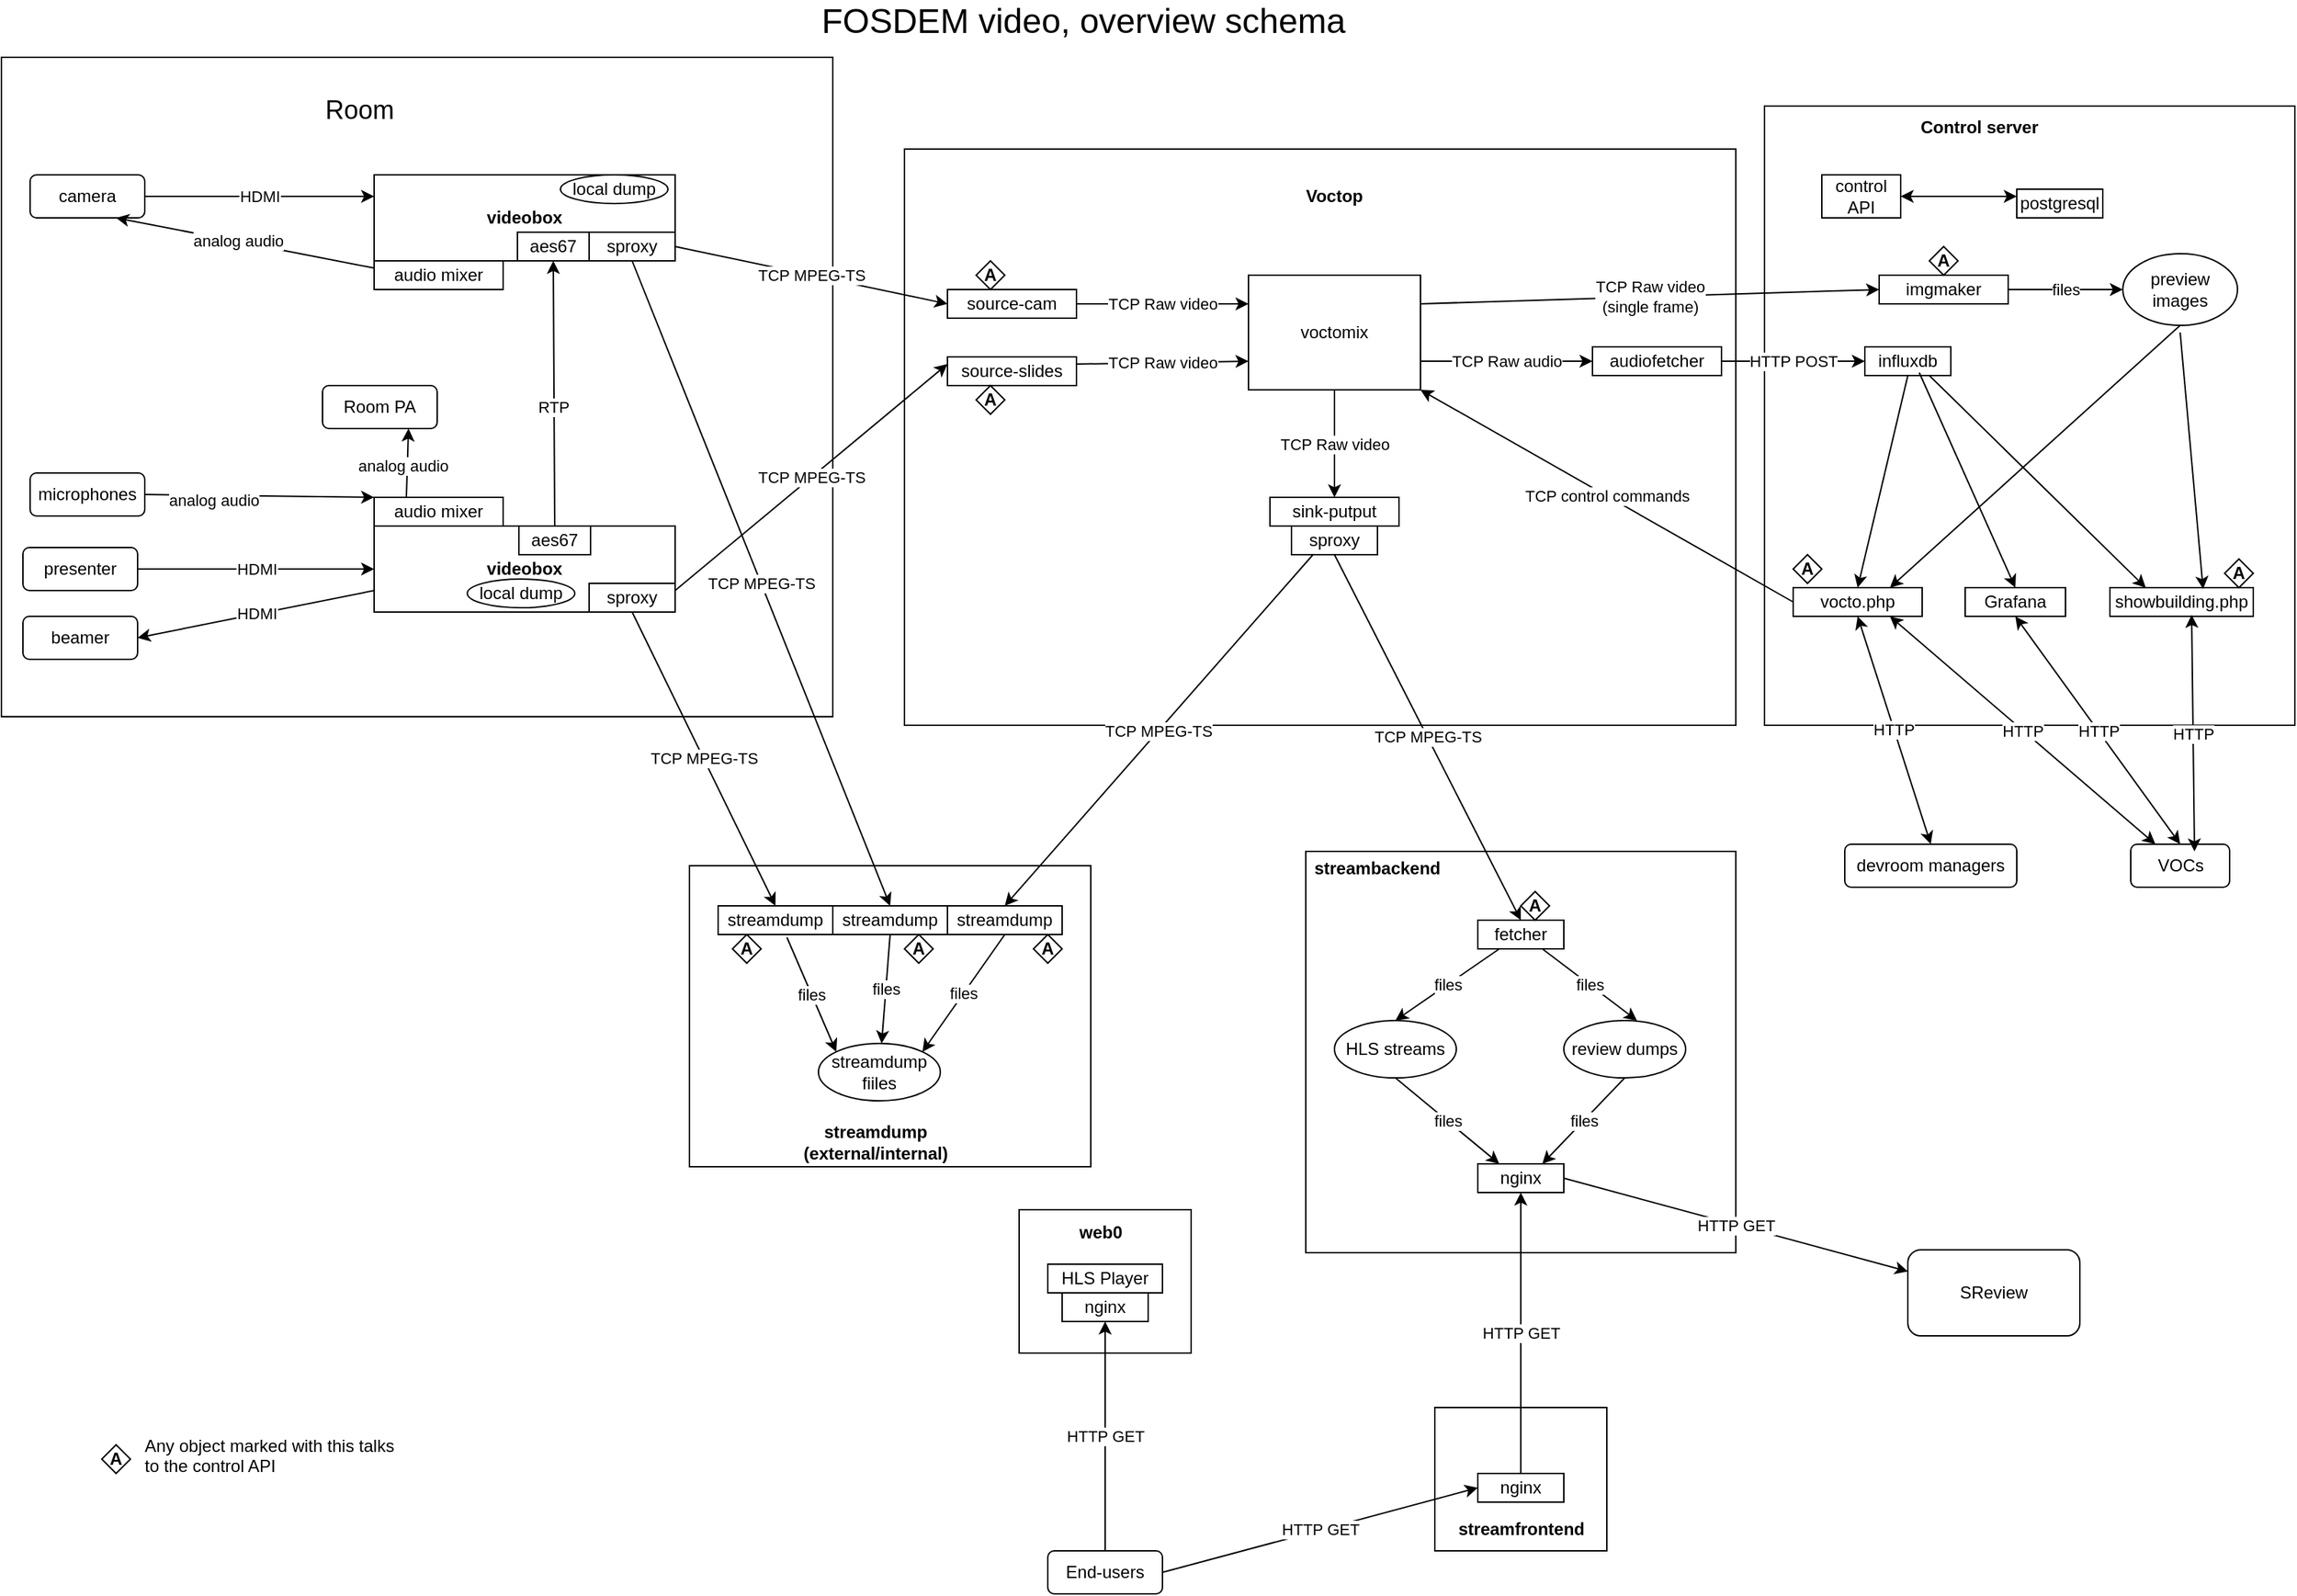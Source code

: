 <mxfile version="24.3.1" type="google" pages="3">
  <diagram name="general" id="g9NNAyTrI28TUXHVoH37">
    <mxGraphModel grid="1" page="1" gridSize="10" guides="1" tooltips="1" connect="1" arrows="1" fold="1" pageScale="1" pageWidth="1654" pageHeight="1169" math="0" shadow="0">
      <root>
        <mxCell id="0" />
        <mxCell id="1" parent="0" />
        <mxCell id="J2BQLT2Hye8kWJKoQPPj-135" value="" style="rounded=0;whiteSpace=wrap;html=1;" vertex="1" parent="1">
          <mxGeometry x="30" y="60" width="580" height="460" as="geometry" />
        </mxCell>
        <mxCell id="J2BQLT2Hye8kWJKoQPPj-134" value="" style="rounded=0;whiteSpace=wrap;html=1;" vertex="1" parent="1">
          <mxGeometry x="660" y="124" width="580" height="402" as="geometry" />
        </mxCell>
        <mxCell id="J2BQLT2Hye8kWJKoQPPj-126" value="" style="rounded=0;whiteSpace=wrap;html=1;" vertex="1" parent="1">
          <mxGeometry x="940" y="614" width="300" height="280" as="geometry" />
        </mxCell>
        <mxCell id="J2BQLT2Hye8kWJKoQPPj-125" value="" style="rounded=0;whiteSpace=wrap;html=1;" vertex="1" parent="1">
          <mxGeometry x="1260" y="94" width="370" height="432" as="geometry" />
        </mxCell>
        <mxCell id="J2BQLT2Hye8kWJKoQPPj-124" value="" style="rounded=0;whiteSpace=wrap;html=1;" vertex="1" parent="1">
          <mxGeometry x="1030" y="1002" width="120" height="100" as="geometry" />
        </mxCell>
        <mxCell id="J2BQLT2Hye8kWJKoQPPj-122" value="" style="rounded=0;whiteSpace=wrap;html=1;" vertex="1" parent="1">
          <mxGeometry x="740" y="864" width="120" height="100" as="geometry" />
        </mxCell>
        <mxCell id="J2BQLT2Hye8kWJKoQPPj-120" value="" style="rounded=0;whiteSpace=wrap;html=1;" vertex="1" parent="1">
          <mxGeometry x="510" y="624" width="280" height="210" as="geometry" />
        </mxCell>
        <mxCell id="J2BQLT2Hye8kWJKoQPPj-1" value="camera" style="rounded=1;whiteSpace=wrap;html=1;" vertex="1" parent="1">
          <mxGeometry x="50" y="142" width="80" height="30" as="geometry" />
        </mxCell>
        <mxCell id="J2BQLT2Hye8kWJKoQPPj-2" value="&lt;b&gt;videobox&lt;br&gt;&lt;/b&gt;" style="rounded=0;whiteSpace=wrap;html=1;" vertex="1" parent="1">
          <mxGeometry x="290" y="142" width="210" height="60" as="geometry" />
        </mxCell>
        <mxCell id="J2BQLT2Hye8kWJKoQPPj-3" value="HDMI&lt;br&gt;" style="endArrow=classic;html=1;rounded=0;entryX=0;entryY=0.25;entryDx=0;entryDy=0;" edge="1" parent="1" source="J2BQLT2Hye8kWJKoQPPj-1" target="J2BQLT2Hye8kWJKoQPPj-2">
          <mxGeometry width="50" height="50" relative="1" as="geometry">
            <mxPoint x="160" y="312" as="sourcePoint" />
            <mxPoint x="210" y="262" as="targetPoint" />
          </mxGeometry>
        </mxCell>
        <mxCell id="J2BQLT2Hye8kWJKoQPPj-5" value="audio mixer" style="rounded=0;whiteSpace=wrap;html=1;" vertex="1" parent="1">
          <mxGeometry x="290" y="367" width="90" height="20" as="geometry" />
        </mxCell>
        <mxCell id="J2BQLT2Hye8kWJKoQPPj-6" value="Room PA" style="rounded=1;whiteSpace=wrap;html=1;" vertex="1" parent="1">
          <mxGeometry x="254" y="289" width="80" height="30" as="geometry" />
        </mxCell>
        <mxCell id="J2BQLT2Hye8kWJKoQPPj-7" value="microphones" style="rounded=1;whiteSpace=wrap;html=1;" vertex="1" parent="1">
          <mxGeometry x="50" y="350" width="80" height="30" as="geometry" />
        </mxCell>
        <mxCell id="J2BQLT2Hye8kWJKoQPPj-8" value="" style="endArrow=classic;html=1;rounded=0;entryX=0;entryY=0;entryDx=0;entryDy=0;exitX=1;exitY=0.5;exitDx=0;exitDy=0;" edge="1" parent="1" source="J2BQLT2Hye8kWJKoQPPj-7" target="J2BQLT2Hye8kWJKoQPPj-5">
          <mxGeometry width="50" height="50" relative="1" as="geometry">
            <mxPoint x="-30" y="462" as="sourcePoint" />
            <mxPoint x="20" y="412" as="targetPoint" />
          </mxGeometry>
        </mxCell>
        <mxCell id="GihmJb_MI6Jc64lwhvXT-8" value="analog audio" style="edgeLabel;html=1;align=center;verticalAlign=middle;resizable=0;points=[];" connectable="0" vertex="1" parent="J2BQLT2Hye8kWJKoQPPj-8">
          <mxGeometry x="-0.405" y="-3" relative="1" as="geometry">
            <mxPoint as="offset" />
          </mxGeometry>
        </mxCell>
        <mxCell id="J2BQLT2Hye8kWJKoQPPj-10" value="" style="endArrow=classic;html=1;rounded=0;exitX=0.25;exitY=0;exitDx=0;exitDy=0;entryX=0.75;entryY=1;entryDx=0;entryDy=0;" edge="1" parent="1" source="J2BQLT2Hye8kWJKoQPPj-5" target="J2BQLT2Hye8kWJKoQPPj-6">
          <mxGeometry width="50" height="50" relative="1" as="geometry">
            <mxPoint x="90" y="302" as="sourcePoint" />
            <mxPoint x="440" y="320" as="targetPoint" />
          </mxGeometry>
        </mxCell>
        <mxCell id="GihmJb_MI6Jc64lwhvXT-9" value="analog audio" style="edgeLabel;html=1;align=center;verticalAlign=middle;resizable=0;points=[];" connectable="0" vertex="1" parent="J2BQLT2Hye8kWJKoQPPj-10">
          <mxGeometry x="-0.092" y="3" relative="1" as="geometry">
            <mxPoint as="offset" />
          </mxGeometry>
        </mxCell>
        <mxCell id="J2BQLT2Hye8kWJKoQPPj-12" value="sproxy" style="rounded=0;whiteSpace=wrap;html=1;" vertex="1" parent="1">
          <mxGeometry x="440" y="182" width="60" height="20" as="geometry" />
        </mxCell>
        <mxCell id="J2BQLT2Hye8kWJKoQPPj-14" value="voctomix" style="rounded=0;whiteSpace=wrap;html=1;" vertex="1" parent="1">
          <mxGeometry x="900" y="212" width="120" height="80" as="geometry" />
        </mxCell>
        <mxCell id="J2BQLT2Hye8kWJKoQPPj-16" value="TCP MPEG-TS" style="endArrow=classic;html=1;rounded=0;exitX=1;exitY=0.5;exitDx=0;exitDy=0;entryX=0;entryY=0.5;entryDx=0;entryDy=0;" edge="1" parent="1" source="J2BQLT2Hye8kWJKoQPPj-12" target="J2BQLT2Hye8kWJKoQPPj-17">
          <mxGeometry width="50" height="50" relative="1" as="geometry">
            <mxPoint x="560" y="202" as="sourcePoint" />
            <mxPoint x="640" y="242" as="targetPoint" />
          </mxGeometry>
        </mxCell>
        <mxCell id="J2BQLT2Hye8kWJKoQPPj-17" value="source-cam" style="rounded=0;whiteSpace=wrap;html=1;" vertex="1" parent="1">
          <mxGeometry x="690" y="222" width="90" height="20" as="geometry" />
        </mxCell>
        <mxCell id="J2BQLT2Hye8kWJKoQPPj-18" value="source-slides" style="rounded=0;whiteSpace=wrap;html=1;" vertex="1" parent="1">
          <mxGeometry x="690" y="269" width="90" height="20" as="geometry" />
        </mxCell>
        <mxCell id="J2BQLT2Hye8kWJKoQPPj-19" value="presenter" style="rounded=1;whiteSpace=wrap;html=1;" vertex="1" parent="1">
          <mxGeometry x="45" y="402" width="80" height="30" as="geometry" />
        </mxCell>
        <mxCell id="J2BQLT2Hye8kWJKoQPPj-20" value="&lt;b&gt;videobox&lt;br&gt;&lt;/b&gt;" style="rounded=0;whiteSpace=wrap;html=1;" vertex="1" parent="1">
          <mxGeometry x="290" y="387" width="210" height="60" as="geometry" />
        </mxCell>
        <mxCell id="J2BQLT2Hye8kWJKoQPPj-21" value="HDMI&lt;br&gt;" style="endArrow=classic;html=1;rounded=0;entryX=0;entryY=0.5;entryDx=0;entryDy=0;" edge="1" parent="1" source="J2BQLT2Hye8kWJKoQPPj-19" target="J2BQLT2Hye8kWJKoQPPj-20">
          <mxGeometry width="50" height="50" relative="1" as="geometry">
            <mxPoint x="160" y="557" as="sourcePoint" />
            <mxPoint x="210" y="507" as="targetPoint" />
          </mxGeometry>
        </mxCell>
        <mxCell id="J2BQLT2Hye8kWJKoQPPj-28" value="sproxy" style="rounded=0;whiteSpace=wrap;html=1;" vertex="1" parent="1">
          <mxGeometry x="440" y="427" width="60" height="20" as="geometry" />
        </mxCell>
        <mxCell id="J2BQLT2Hye8kWJKoQPPj-29" value="beamer" style="rounded=1;whiteSpace=wrap;html=1;" vertex="1" parent="1">
          <mxGeometry x="45" y="450" width="80" height="30" as="geometry" />
        </mxCell>
        <mxCell id="J2BQLT2Hye8kWJKoQPPj-30" value="HDMI&lt;br&gt;" style="endArrow=classic;html=1;rounded=0;entryX=1;entryY=0.5;entryDx=0;entryDy=0;exitX=0;exitY=0.75;exitDx=0;exitDy=0;" edge="1" parent="1" source="J2BQLT2Hye8kWJKoQPPj-20" target="J2BQLT2Hye8kWJKoQPPj-29">
          <mxGeometry width="50" height="50" relative="1" as="geometry">
            <mxPoint x="270" y="412" as="sourcePoint" />
            <mxPoint x="360" y="412" as="targetPoint" />
          </mxGeometry>
        </mxCell>
        <mxCell id="J2BQLT2Hye8kWJKoQPPj-31" value="TCP MPEG-TS" style="endArrow=classic;html=1;rounded=0;exitX=1;exitY=0.25;exitDx=0;exitDy=0;entryX=0;entryY=0.25;entryDx=0;entryDy=0;" edge="1" parent="1" source="J2BQLT2Hye8kWJKoQPPj-28" target="J2BQLT2Hye8kWJKoQPPj-18">
          <mxGeometry width="50" height="50" relative="1" as="geometry">
            <mxPoint x="510" y="202" as="sourcePoint" />
            <mxPoint x="700" y="242" as="targetPoint" />
          </mxGeometry>
        </mxCell>
        <mxCell id="J2BQLT2Hye8kWJKoQPPj-32" value="TCP Raw video" style="endArrow=classic;html=1;rounded=0;exitX=1;exitY=0.5;exitDx=0;exitDy=0;entryX=0;entryY=0.25;entryDx=0;entryDy=0;" edge="1" parent="1" source="J2BQLT2Hye8kWJKoQPPj-17" target="J2BQLT2Hye8kWJKoQPPj-14">
          <mxGeometry width="50" height="50" relative="1" as="geometry">
            <mxPoint x="510" y="202" as="sourcePoint" />
            <mxPoint x="700" y="242" as="targetPoint" />
          </mxGeometry>
        </mxCell>
        <mxCell id="J2BQLT2Hye8kWJKoQPPj-33" value="TCP Raw video" style="endArrow=classic;html=1;rounded=0;exitX=1;exitY=0.25;exitDx=0;exitDy=0;entryX=0;entryY=0.75;entryDx=0;entryDy=0;" edge="1" parent="1" source="J2BQLT2Hye8kWJKoQPPj-18" target="J2BQLT2Hye8kWJKoQPPj-14">
          <mxGeometry width="50" height="50" relative="1" as="geometry">
            <mxPoint x="790" y="242" as="sourcePoint" />
            <mxPoint x="910" y="242" as="targetPoint" />
          </mxGeometry>
        </mxCell>
        <mxCell id="J2BQLT2Hye8kWJKoQPPj-35" value="sink-putput" style="rounded=0;whiteSpace=wrap;html=1;" vertex="1" parent="1">
          <mxGeometry x="915" y="367" width="90" height="20" as="geometry" />
        </mxCell>
        <mxCell id="J2BQLT2Hye8kWJKoQPPj-36" value="sproxy" style="rounded=0;whiteSpace=wrap;html=1;" vertex="1" parent="1">
          <mxGeometry x="930" y="387" width="60" height="20" as="geometry" />
        </mxCell>
        <mxCell id="J2BQLT2Hye8kWJKoQPPj-37" value="TCP Raw video" style="endArrow=classic;html=1;rounded=0;exitX=0.5;exitY=1;exitDx=0;exitDy=0;entryX=0.5;entryY=0;entryDx=0;entryDy=0;" edge="1" parent="1" source="J2BQLT2Hye8kWJKoQPPj-14" target="J2BQLT2Hye8kWJKoQPPj-35">
          <mxGeometry width="50" height="50" relative="1" as="geometry">
            <mxPoint x="790" y="284" as="sourcePoint" />
            <mxPoint x="910" y="282" as="targetPoint" />
          </mxGeometry>
        </mxCell>
        <mxCell id="J2BQLT2Hye8kWJKoQPPj-39" value="Voctop" style="text;html=1;strokeColor=none;fillColor=none;align=center;verticalAlign=middle;whiteSpace=wrap;rounded=0;fontStyle=1" vertex="1" parent="1">
          <mxGeometry x="930" y="142" width="60" height="30" as="geometry" />
        </mxCell>
        <mxCell id="J2BQLT2Hye8kWJKoQPPj-41" value="audiofetcher" style="rounded=0;whiteSpace=wrap;html=1;" vertex="1" parent="1">
          <mxGeometry x="1140" y="262" width="90" height="20" as="geometry" />
        </mxCell>
        <mxCell id="J2BQLT2Hye8kWJKoQPPj-42" value="TCP Raw audio" style="endArrow=classic;html=1;rounded=0;exitX=1;exitY=0.75;exitDx=0;exitDy=0;entryX=0;entryY=0.5;entryDx=0;entryDy=0;" edge="1" parent="1" source="J2BQLT2Hye8kWJKoQPPj-14" target="J2BQLT2Hye8kWJKoQPPj-41">
          <mxGeometry width="50" height="50" relative="1" as="geometry">
            <mxPoint x="790" y="242" as="sourcePoint" />
            <mxPoint x="910" y="242" as="targetPoint" />
          </mxGeometry>
        </mxCell>
        <mxCell id="J2BQLT2Hye8kWJKoQPPj-45" value="influxdb" style="rounded=0;whiteSpace=wrap;html=1;" vertex="1" parent="1">
          <mxGeometry x="1330" y="262" width="60" height="20" as="geometry" />
        </mxCell>
        <mxCell id="J2BQLT2Hye8kWJKoQPPj-46" value="HTTP POST" style="endArrow=classic;html=1;rounded=0;exitX=1;exitY=0.5;exitDx=0;exitDy=0;entryX=0;entryY=0.5;entryDx=0;entryDy=0;" edge="1" parent="1" source="J2BQLT2Hye8kWJKoQPPj-41" target="J2BQLT2Hye8kWJKoQPPj-45">
          <mxGeometry width="50" height="50" relative="1" as="geometry">
            <mxPoint x="1030" y="242" as="sourcePoint" />
            <mxPoint x="1150" y="247" as="targetPoint" />
          </mxGeometry>
        </mxCell>
        <mxCell id="J2BQLT2Hye8kWJKoQPPj-48" value="imgmaker" style="rounded=0;whiteSpace=wrap;html=1;" vertex="1" parent="1">
          <mxGeometry x="1340" y="212" width="90" height="20" as="geometry" />
        </mxCell>
        <mxCell id="J2BQLT2Hye8kWJKoQPPj-50" value="TCP Raw video&lt;br&gt;(single frame)" style="endArrow=classic;html=1;rounded=0;exitX=1;exitY=0.25;exitDx=0;exitDy=0;entryX=0;entryY=0.5;entryDx=0;entryDy=0;" edge="1" parent="1" source="J2BQLT2Hye8kWJKoQPPj-14" target="J2BQLT2Hye8kWJKoQPPj-48">
          <mxGeometry width="50" height="50" relative="1" as="geometry">
            <mxPoint x="790" y="242" as="sourcePoint" />
            <mxPoint x="910" y="242" as="targetPoint" />
          </mxGeometry>
        </mxCell>
        <mxCell id="J2BQLT2Hye8kWJKoQPPj-51" value="preview&lt;br&gt;images" style="ellipse;whiteSpace=wrap;html=1;" vertex="1" parent="1">
          <mxGeometry x="1510" y="197" width="80" height="50" as="geometry" />
        </mxCell>
        <mxCell id="J2BQLT2Hye8kWJKoQPPj-52" value="files" style="endArrow=classic;html=1;rounded=0;exitX=1;exitY=0.5;exitDx=0;exitDy=0;entryX=0;entryY=0.5;entryDx=0;entryDy=0;" edge="1" parent="1" source="J2BQLT2Hye8kWJKoQPPj-48" target="J2BQLT2Hye8kWJKoQPPj-51">
          <mxGeometry width="50" height="50" relative="1" as="geometry">
            <mxPoint x="790" y="284" as="sourcePoint" />
            <mxPoint x="910" y="282" as="targetPoint" />
          </mxGeometry>
        </mxCell>
        <mxCell id="J2BQLT2Hye8kWJKoQPPj-53" value="vocto.php" style="rounded=0;whiteSpace=wrap;html=1;" vertex="1" parent="1">
          <mxGeometry x="1280" y="430" width="90" height="20" as="geometry" />
        </mxCell>
        <mxCell id="J2BQLT2Hye8kWJKoQPPj-54" value="TCP control commands" style="endArrow=classic;html=1;rounded=0;entryX=1;entryY=1;entryDx=0;entryDy=0;exitX=0;exitY=0.5;exitDx=0;exitDy=0;" edge="1" parent="1" source="J2BQLT2Hye8kWJKoQPPj-53" target="J2BQLT2Hye8kWJKoQPPj-14">
          <mxGeometry width="50" height="50" relative="1" as="geometry">
            <mxPoint x="970" y="632" as="sourcePoint" />
            <mxPoint x="1020" y="582" as="targetPoint" />
          </mxGeometry>
        </mxCell>
        <mxCell id="J2BQLT2Hye8kWJKoQPPj-55" value="" style="endArrow=classic;html=1;rounded=0;entryX=0.75;entryY=0;entryDx=0;entryDy=0;exitX=0.5;exitY=1;exitDx=0;exitDy=0;" edge="1" parent="1" source="J2BQLT2Hye8kWJKoQPPj-51" target="J2BQLT2Hye8kWJKoQPPj-53">
          <mxGeometry width="50" height="50" relative="1" as="geometry">
            <mxPoint x="1130" y="582" as="sourcePoint" />
            <mxPoint x="1180" y="532" as="targetPoint" />
          </mxGeometry>
        </mxCell>
        <mxCell id="J2BQLT2Hye8kWJKoQPPj-56" value="" style="endArrow=classic;html=1;rounded=0;entryX=0.5;entryY=0;entryDx=0;entryDy=0;exitX=0.5;exitY=1;exitDx=0;exitDy=0;" edge="1" parent="1" source="J2BQLT2Hye8kWJKoQPPj-45" target="J2BQLT2Hye8kWJKoQPPj-53">
          <mxGeometry width="50" height="50" relative="1" as="geometry">
            <mxPoint x="1200" y="532" as="sourcePoint" />
            <mxPoint x="1250" y="482" as="targetPoint" />
          </mxGeometry>
        </mxCell>
        <mxCell id="J2BQLT2Hye8kWJKoQPPj-57" value="showbuilding.php" style="rounded=0;whiteSpace=wrap;html=1;" vertex="1" parent="1">
          <mxGeometry x="1501" y="430" width="100" height="20" as="geometry" />
        </mxCell>
        <mxCell id="J2BQLT2Hye8kWJKoQPPj-58" value="" style="endArrow=classic;html=1;rounded=0;entryX=0.25;entryY=0;entryDx=0;entryDy=0;exitX=0.75;exitY=1;exitDx=0;exitDy=0;" edge="1" parent="1" source="J2BQLT2Hye8kWJKoQPPj-45" target="J2BQLT2Hye8kWJKoQPPj-57">
          <mxGeometry width="50" height="50" relative="1" as="geometry">
            <mxPoint x="1370" y="292" as="sourcePoint" />
            <mxPoint x="1370" y="417" as="targetPoint" />
          </mxGeometry>
        </mxCell>
        <mxCell id="J2BQLT2Hye8kWJKoQPPj-59" value="" style="endArrow=classic;html=1;rounded=0;entryX=0.65;entryY=0.05;entryDx=0;entryDy=0;entryPerimeter=0;" edge="1" parent="1" target="J2BQLT2Hye8kWJKoQPPj-57">
          <mxGeometry width="50" height="50" relative="1" as="geometry">
            <mxPoint x="1550" y="252" as="sourcePoint" />
            <mxPoint x="1393" y="417" as="targetPoint" />
          </mxGeometry>
        </mxCell>
        <mxCell id="J2BQLT2Hye8kWJKoQPPj-60" value="fetcher" style="rounded=0;whiteSpace=wrap;html=1;" vertex="1" parent="1">
          <mxGeometry x="1060" y="662" width="60" height="20" as="geometry" />
        </mxCell>
        <mxCell id="J2BQLT2Hye8kWJKoQPPj-61" value="TCP MPEG-TS" style="endArrow=classic;html=1;rounded=0;exitX=0.5;exitY=1;exitDx=0;exitDy=0;entryX=0.5;entryY=0;entryDx=0;entryDy=0;" edge="1" parent="1" source="J2BQLT2Hye8kWJKoQPPj-36" target="J2BQLT2Hye8kWJKoQPPj-60">
          <mxGeometry width="50" height="50" relative="1" as="geometry">
            <mxPoint x="510" y="442" as="sourcePoint" />
            <mxPoint x="700" y="284" as="targetPoint" />
          </mxGeometry>
        </mxCell>
        <mxCell id="J2BQLT2Hye8kWJKoQPPj-62" value="HLS streams" style="ellipse;whiteSpace=wrap;html=1;" vertex="1" parent="1">
          <mxGeometry x="960" y="732" width="85" height="40" as="geometry" />
        </mxCell>
        <mxCell id="J2BQLT2Hye8kWJKoQPPj-63" value="files" style="endArrow=classic;html=1;rounded=0;exitX=0.25;exitY=1;exitDx=0;exitDy=0;entryX=0.5;entryY=0;entryDx=0;entryDy=0;" edge="1" parent="1" source="J2BQLT2Hye8kWJKoQPPj-60" target="J2BQLT2Hye8kWJKoQPPj-62">
          <mxGeometry width="50" height="50" relative="1" as="geometry">
            <mxPoint x="1570" y="232" as="sourcePoint" />
            <mxPoint x="1650" y="232" as="targetPoint" />
          </mxGeometry>
        </mxCell>
        <mxCell id="J2BQLT2Hye8kWJKoQPPj-64" value="review dumps" style="ellipse;whiteSpace=wrap;html=1;" vertex="1" parent="1">
          <mxGeometry x="1120" y="732" width="85" height="40" as="geometry" />
        </mxCell>
        <mxCell id="J2BQLT2Hye8kWJKoQPPj-65" value="files" style="endArrow=classic;html=1;rounded=0;exitX=0.75;exitY=1;exitDx=0;exitDy=0;entryX=0.6;entryY=0;entryDx=0;entryDy=0;entryPerimeter=0;" edge="1" parent="1" source="J2BQLT2Hye8kWJKoQPPj-60" target="J2BQLT2Hye8kWJKoQPPj-64">
          <mxGeometry width="50" height="50" relative="1" as="geometry">
            <mxPoint x="1085" y="692" as="sourcePoint" />
            <mxPoint x="1013" y="742" as="targetPoint" />
          </mxGeometry>
        </mxCell>
        <mxCell id="J2BQLT2Hye8kWJKoQPPj-66" value="nginx" style="rounded=0;whiteSpace=wrap;html=1;" vertex="1" parent="1">
          <mxGeometry x="1060" y="832" width="60" height="20" as="geometry" />
        </mxCell>
        <mxCell id="J2BQLT2Hye8kWJKoQPPj-67" value="files" style="endArrow=classic;html=1;rounded=0;exitX=0.5;exitY=1;exitDx=0;exitDy=0;entryX=0.25;entryY=0;entryDx=0;entryDy=0;" edge="1" parent="1" source="J2BQLT2Hye8kWJKoQPPj-62" target="J2BQLT2Hye8kWJKoQPPj-66">
          <mxGeometry width="50" height="50" relative="1" as="geometry">
            <mxPoint x="1085" y="692" as="sourcePoint" />
            <mxPoint x="1013" y="742" as="targetPoint" />
          </mxGeometry>
        </mxCell>
        <mxCell id="J2BQLT2Hye8kWJKoQPPj-68" value="files" style="endArrow=classic;html=1;rounded=0;exitX=0.5;exitY=1;exitDx=0;exitDy=0;entryX=0.75;entryY=0;entryDx=0;entryDy=0;" edge="1" parent="1" source="J2BQLT2Hye8kWJKoQPPj-64" target="J2BQLT2Hye8kWJKoQPPj-66">
          <mxGeometry width="50" height="50" relative="1" as="geometry">
            <mxPoint x="1095" y="702" as="sourcePoint" />
            <mxPoint x="1023" y="752" as="targetPoint" />
          </mxGeometry>
        </mxCell>
        <mxCell id="J2BQLT2Hye8kWJKoQPPj-69" value="nginx" style="rounded=0;whiteSpace=wrap;html=1;" vertex="1" parent="1">
          <mxGeometry x="1060" y="1048" width="60" height="20" as="geometry" />
        </mxCell>
        <mxCell id="J2BQLT2Hye8kWJKoQPPj-70" value="HTTP GET" style="endArrow=classic;html=1;rounded=0;exitX=0.5;exitY=0;exitDx=0;exitDy=0;entryX=0.5;entryY=1;entryDx=0;entryDy=0;" edge="1" parent="1" source="J2BQLT2Hye8kWJKoQPPj-69" target="J2BQLT2Hye8kWJKoQPPj-66">
          <mxGeometry width="50" height="50" relative="1" as="geometry">
            <mxPoint x="1370" y="282" as="sourcePoint" />
            <mxPoint x="990" y="844" as="targetPoint" />
          </mxGeometry>
        </mxCell>
        <mxCell id="J2BQLT2Hye8kWJKoQPPj-71" value="streamdump" style="rounded=0;whiteSpace=wrap;html=1;" vertex="1" parent="1">
          <mxGeometry x="530" y="652" width="80" height="20" as="geometry" />
        </mxCell>
        <mxCell id="J2BQLT2Hye8kWJKoQPPj-72" value="streamdump" style="rounded=0;whiteSpace=wrap;html=1;" vertex="1" parent="1">
          <mxGeometry x="610" y="652" width="80" height="20" as="geometry" />
        </mxCell>
        <mxCell id="J2BQLT2Hye8kWJKoQPPj-73" value="streamdump" style="rounded=0;whiteSpace=wrap;html=1;" vertex="1" parent="1">
          <mxGeometry x="690" y="652" width="80" height="20" as="geometry" />
        </mxCell>
        <mxCell id="J2BQLT2Hye8kWJKoQPPj-74" value="TCP MPEG-TS" style="endArrow=classic;html=1;rounded=0;exitX=0.5;exitY=1;exitDx=0;exitDy=0;entryX=0.5;entryY=0;entryDx=0;entryDy=0;" edge="1" parent="1" source="J2BQLT2Hye8kWJKoQPPj-28" target="J2BQLT2Hye8kWJKoQPPj-71">
          <mxGeometry width="50" height="50" relative="1" as="geometry">
            <mxPoint x="510" y="442" as="sourcePoint" />
            <mxPoint x="700" y="284" as="targetPoint" />
          </mxGeometry>
        </mxCell>
        <mxCell id="J2BQLT2Hye8kWJKoQPPj-75" value="TCP MPEG-TS" style="endArrow=classic;html=1;rounded=0;exitX=0.5;exitY=1;exitDx=0;exitDy=0;entryX=0.5;entryY=0;entryDx=0;entryDy=0;" edge="1" parent="1" source="J2BQLT2Hye8kWJKoQPPj-12" target="J2BQLT2Hye8kWJKoQPPj-72">
          <mxGeometry width="50" height="50" relative="1" as="geometry">
            <mxPoint x="520" y="452" as="sourcePoint" />
            <mxPoint x="710" y="294" as="targetPoint" />
          </mxGeometry>
        </mxCell>
        <mxCell id="J2BQLT2Hye8kWJKoQPPj-76" value="TCP MPEG-TS" style="endArrow=classic;html=1;rounded=0;exitX=0.25;exitY=1;exitDx=0;exitDy=0;entryX=0.5;entryY=0;entryDx=0;entryDy=0;" edge="1" parent="1" source="J2BQLT2Hye8kWJKoQPPj-36" target="J2BQLT2Hye8kWJKoQPPj-73">
          <mxGeometry width="50" height="50" relative="1" as="geometry">
            <mxPoint x="530" y="462" as="sourcePoint" />
            <mxPoint x="720" y="304" as="targetPoint" />
          </mxGeometry>
        </mxCell>
        <mxCell id="J2BQLT2Hye8kWJKoQPPj-77" value="streamdump&lt;br&gt;fiiles" style="ellipse;whiteSpace=wrap;html=1;" vertex="1" parent="1">
          <mxGeometry x="600" y="748" width="85" height="40" as="geometry" />
        </mxCell>
        <mxCell id="J2BQLT2Hye8kWJKoQPPj-78" value="files" style="endArrow=classic;html=1;rounded=0;exitX=0.6;exitY=1.1;exitDx=0;exitDy=0;entryX=0;entryY=0;entryDx=0;entryDy=0;exitPerimeter=0;" edge="1" parent="1" source="J2BQLT2Hye8kWJKoQPPj-71" target="J2BQLT2Hye8kWJKoQPPj-77">
          <mxGeometry width="50" height="50" relative="1" as="geometry">
            <mxPoint x="1085" y="692" as="sourcePoint" />
            <mxPoint x="1013" y="742" as="targetPoint" />
          </mxGeometry>
        </mxCell>
        <mxCell id="J2BQLT2Hye8kWJKoQPPj-79" value="files" style="endArrow=classic;html=1;rounded=0;exitX=0.5;exitY=1;exitDx=0;exitDy=0;" edge="1" parent="1" source="J2BQLT2Hye8kWJKoQPPj-72" target="J2BQLT2Hye8kWJKoQPPj-77">
          <mxGeometry width="50" height="50" relative="1" as="geometry">
            <mxPoint x="1095" y="702" as="sourcePoint" />
            <mxPoint x="1023" y="752" as="targetPoint" />
          </mxGeometry>
        </mxCell>
        <mxCell id="J2BQLT2Hye8kWJKoQPPj-80" value="files" style="endArrow=classic;html=1;rounded=0;exitX=0.5;exitY=1;exitDx=0;exitDy=0;entryX=1;entryY=0;entryDx=0;entryDy=0;" edge="1" parent="1" source="J2BQLT2Hye8kWJKoQPPj-73" target="J2BQLT2Hye8kWJKoQPPj-77">
          <mxGeometry width="50" height="50" relative="1" as="geometry">
            <mxPoint x="1105" y="712" as="sourcePoint" />
            <mxPoint x="1033" y="762" as="targetPoint" />
          </mxGeometry>
        </mxCell>
        <mxCell id="J2BQLT2Hye8kWJKoQPPj-81" value="local dump" style="ellipse;whiteSpace=wrap;html=1;" vertex="1" parent="1">
          <mxGeometry x="420" y="142" width="75" height="20" as="geometry" />
        </mxCell>
        <mxCell id="J2BQLT2Hye8kWJKoQPPj-83" value="local dump" style="ellipse;whiteSpace=wrap;html=1;" vertex="1" parent="1">
          <mxGeometry x="355" y="424" width="75" height="20" as="geometry" />
        </mxCell>
        <mxCell id="J2BQLT2Hye8kWJKoQPPj-84" value="SReview" style="rounded=1;whiteSpace=wrap;html=1;" vertex="1" parent="1">
          <mxGeometry x="1360" y="892" width="120" height="60" as="geometry" />
        </mxCell>
        <mxCell id="J2BQLT2Hye8kWJKoQPPj-85" value="HTTP GET" style="endArrow=classic;html=1;rounded=0;exitX=1;exitY=0.5;exitDx=0;exitDy=0;entryX=0;entryY=0.25;entryDx=0;entryDy=0;" edge="1" parent="1" source="J2BQLT2Hye8kWJKoQPPj-66" target="J2BQLT2Hye8kWJKoQPPj-84">
          <mxGeometry width="50" height="50" relative="1" as="geometry">
            <mxPoint x="1100" y="862" as="sourcePoint" />
            <mxPoint x="1100" y="1002" as="targetPoint" />
          </mxGeometry>
        </mxCell>
        <mxCell id="J2BQLT2Hye8kWJKoQPPj-86" value="End-users" style="rounded=1;whiteSpace=wrap;html=1;" vertex="1" parent="1">
          <mxGeometry x="760" y="1102" width="80" height="30" as="geometry" />
        </mxCell>
        <mxCell id="J2BQLT2Hye8kWJKoQPPj-87" value="HTTP GET" style="endArrow=classic;html=1;rounded=0;exitX=1;exitY=0.5;exitDx=0;exitDy=0;entryX=0;entryY=0.5;entryDx=0;entryDy=0;" edge="1" parent="1" source="J2BQLT2Hye8kWJKoQPPj-86" target="J2BQLT2Hye8kWJKoQPPj-69">
          <mxGeometry width="50" height="50" relative="1" as="geometry">
            <mxPoint x="1100" y="862" as="sourcePoint" />
            <mxPoint x="1100" y="1002" as="targetPoint" />
          </mxGeometry>
        </mxCell>
        <mxCell id="J2BQLT2Hye8kWJKoQPPj-88" value="nginx" style="rounded=0;whiteSpace=wrap;html=1;" vertex="1" parent="1">
          <mxGeometry x="770" y="922" width="60" height="20" as="geometry" />
        </mxCell>
        <mxCell id="J2BQLT2Hye8kWJKoQPPj-89" value="HLS Player" style="rounded=0;whiteSpace=wrap;html=1;" vertex="1" parent="1">
          <mxGeometry x="760" y="902" width="80" height="20" as="geometry" />
        </mxCell>
        <mxCell id="J2BQLT2Hye8kWJKoQPPj-91" value="HTTP GET" style="endArrow=classic;html=1;rounded=0;exitX=0.5;exitY=0;exitDx=0;exitDy=0;entryX=0.5;entryY=1;entryDx=0;entryDy=0;" edge="1" parent="1" source="J2BQLT2Hye8kWJKoQPPj-86" target="J2BQLT2Hye8kWJKoQPPj-88">
          <mxGeometry width="50" height="50" relative="1" as="geometry">
            <mxPoint x="850" y="1127" as="sourcePoint" />
            <mxPoint x="1070" y="1012" as="targetPoint" />
          </mxGeometry>
        </mxCell>
        <mxCell id="J2BQLT2Hye8kWJKoQPPj-92" value="Grafana" style="rounded=0;whiteSpace=wrap;html=1;" vertex="1" parent="1">
          <mxGeometry x="1400" y="430" width="70" height="20" as="geometry" />
        </mxCell>
        <mxCell id="J2BQLT2Hye8kWJKoQPPj-94" value="" style="endArrow=classic;html=1;rounded=0;entryX=0.5;entryY=0;entryDx=0;entryDy=0;exitX=0.633;exitY=0.9;exitDx=0;exitDy=0;exitPerimeter=0;" edge="1" parent="1" source="J2BQLT2Hye8kWJKoQPPj-45" target="J2BQLT2Hye8kWJKoQPPj-92">
          <mxGeometry width="50" height="50" relative="1" as="geometry">
            <mxPoint x="1370" y="292" as="sourcePoint" />
            <mxPoint x="1335" y="440" as="targetPoint" />
          </mxGeometry>
        </mxCell>
        <mxCell id="J2BQLT2Hye8kWJKoQPPj-95" value="control API" style="rounded=0;whiteSpace=wrap;html=1;" vertex="1" parent="1">
          <mxGeometry x="1300" y="142" width="55" height="30" as="geometry" />
        </mxCell>
        <mxCell id="J2BQLT2Hye8kWJKoQPPj-96" value="postgresql" style="rounded=0;whiteSpace=wrap;html=1;" vertex="1" parent="1">
          <mxGeometry x="1436" y="152" width="60" height="20" as="geometry" />
        </mxCell>
        <mxCell id="J2BQLT2Hye8kWJKoQPPj-97" value="" style="endArrow=classic;startArrow=classic;html=1;rounded=0;entryX=0;entryY=0.25;entryDx=0;entryDy=0;exitX=1;exitY=0.5;exitDx=0;exitDy=0;" edge="1" parent="1" source="J2BQLT2Hye8kWJKoQPPj-95" target="J2BQLT2Hye8kWJKoQPPj-96">
          <mxGeometry width="50" height="50" relative="1" as="geometry">
            <mxPoint x="1295" y="162" as="sourcePoint" />
            <mxPoint x="1345" y="112" as="targetPoint" />
          </mxGeometry>
        </mxCell>
        <mxCell id="J2BQLT2Hye8kWJKoQPPj-101" value="A" style="rhombus;whiteSpace=wrap;html=1;fontStyle=1" vertex="1" parent="1">
          <mxGeometry x="710" y="202" width="20" height="20" as="geometry" />
        </mxCell>
        <mxCell id="J2BQLT2Hye8kWJKoQPPj-102" value="A" style="rhombus;whiteSpace=wrap;html=1;fontStyle=1" vertex="1" parent="1">
          <mxGeometry x="710" y="289" width="20" height="20" as="geometry" />
        </mxCell>
        <mxCell id="J2BQLT2Hye8kWJKoQPPj-103" value="A" style="rhombus;whiteSpace=wrap;html=1;fontStyle=1" vertex="1" parent="1">
          <mxGeometry x="1090" y="642" width="20" height="20" as="geometry" />
        </mxCell>
        <mxCell id="J2BQLT2Hye8kWJKoQPPj-104" value="A" style="rhombus;whiteSpace=wrap;html=1;fontStyle=1" vertex="1" parent="1">
          <mxGeometry x="750" y="672" width="20" height="20" as="geometry" />
        </mxCell>
        <mxCell id="J2BQLT2Hye8kWJKoQPPj-105" value="A" style="rhombus;whiteSpace=wrap;html=1;fontStyle=1" vertex="1" parent="1">
          <mxGeometry x="660" y="672" width="20" height="20" as="geometry" />
        </mxCell>
        <mxCell id="J2BQLT2Hye8kWJKoQPPj-106" value="A" style="rhombus;whiteSpace=wrap;html=1;fontStyle=1" vertex="1" parent="1">
          <mxGeometry x="540" y="672" width="20" height="20" as="geometry" />
        </mxCell>
        <mxCell id="J2BQLT2Hye8kWJKoQPPj-107" value="A" style="rhombus;whiteSpace=wrap;html=1;fontStyle=1" vertex="1" parent="1">
          <mxGeometry x="100" y="1028" width="20" height="20" as="geometry" />
        </mxCell>
        <mxCell id="J2BQLT2Hye8kWJKoQPPj-108" value="Any object marked with this talks to the control API" style="text;html=1;strokeColor=none;fillColor=none;spacing=5;spacingTop=-20;whiteSpace=wrap;overflow=hidden;rounded=0;" vertex="1" parent="1">
          <mxGeometry x="125" y="1032" width="190" height="30" as="geometry" />
        </mxCell>
        <mxCell id="J2BQLT2Hye8kWJKoQPPj-109" value="A" style="rhombus;whiteSpace=wrap;html=1;fontStyle=1" vertex="1" parent="1">
          <mxGeometry x="1280" y="407" width="20" height="20" as="geometry" />
        </mxCell>
        <mxCell id="J2BQLT2Hye8kWJKoQPPj-110" value="A" style="rhombus;whiteSpace=wrap;html=1;fontStyle=1" vertex="1" parent="1">
          <mxGeometry x="1581" y="410" width="20" height="20" as="geometry" />
        </mxCell>
        <mxCell id="J2BQLT2Hye8kWJKoQPPj-111" value="A" style="rhombus;whiteSpace=wrap;html=1;fontStyle=1" vertex="1" parent="1">
          <mxGeometry x="1375" y="192" width="20" height="20" as="geometry" />
        </mxCell>
        <mxCell id="J2BQLT2Hye8kWJKoQPPj-113" value="Control server" style="text;html=1;strokeColor=none;fillColor=none;align=center;verticalAlign=middle;whiteSpace=wrap;rounded=0;fontStyle=1" vertex="1" parent="1">
          <mxGeometry x="1340" y="94" width="140" height="30" as="geometry" />
        </mxCell>
        <mxCell id="J2BQLT2Hye8kWJKoQPPj-114" value="streambackend" style="text;html=1;strokeColor=none;fillColor=none;align=center;verticalAlign=middle;whiteSpace=wrap;rounded=0;fontStyle=1" vertex="1" parent="1">
          <mxGeometry x="930" y="611" width="120" height="30" as="geometry" />
        </mxCell>
        <mxCell id="J2BQLT2Hye8kWJKoQPPj-115" value="streamfrontend" style="text;html=1;strokeColor=none;fillColor=none;align=center;verticalAlign=middle;whiteSpace=wrap;rounded=0;fontStyle=1" vertex="1" parent="1">
          <mxGeometry x="1042.5" y="1072" width="95" height="30" as="geometry" />
        </mxCell>
        <mxCell id="J2BQLT2Hye8kWJKoQPPj-116" value="web0" style="text;html=1;strokeColor=none;fillColor=none;align=center;verticalAlign=middle;whiteSpace=wrap;rounded=0;fontStyle=1" vertex="1" parent="1">
          <mxGeometry x="767" y="865" width="60" height="30" as="geometry" />
        </mxCell>
        <mxCell id="J2BQLT2Hye8kWJKoQPPj-117" value="&lt;font style=&quot;font-size: 18px;&quot;&gt;Room&lt;/font&gt;" style="text;html=1;strokeColor=none;fillColor=none;align=center;verticalAlign=middle;whiteSpace=wrap;rounded=0;" vertex="1" parent="1">
          <mxGeometry x="250" y="82" width="60" height="30" as="geometry" />
        </mxCell>
        <mxCell id="J2BQLT2Hye8kWJKoQPPj-119" value="streamdump (external/internal)" style="text;html=1;strokeColor=none;fillColor=none;align=center;verticalAlign=middle;whiteSpace=wrap;rounded=0;fontStyle=1" vertex="1" parent="1">
          <mxGeometry x="610" y="802" width="60" height="30" as="geometry" />
        </mxCell>
        <mxCell id="J2BQLT2Hye8kWJKoQPPj-127" value="devroom managers" style="rounded=1;whiteSpace=wrap;html=1;" vertex="1" parent="1">
          <mxGeometry x="1316" y="609" width="120" height="30" as="geometry" />
        </mxCell>
        <mxCell id="J2BQLT2Hye8kWJKoQPPj-128" value="VOCs" style="rounded=1;whiteSpace=wrap;html=1;" vertex="1" parent="1">
          <mxGeometry x="1515.5" y="609" width="69" height="30" as="geometry" />
        </mxCell>
        <mxCell id="J2BQLT2Hye8kWJKoQPPj-129" value="HTTP" style="endArrow=classic;startArrow=classic;html=1;rounded=0;entryX=0.5;entryY=1;entryDx=0;entryDy=0;exitX=0.5;exitY=0;exitDx=0;exitDy=0;" edge="1" parent="1" source="J2BQLT2Hye8kWJKoQPPj-127" target="J2BQLT2Hye8kWJKoQPPj-53">
          <mxGeometry width="50" height="50" relative="1" as="geometry">
            <mxPoint x="1300" y="584" as="sourcePoint" />
            <mxPoint x="1350" y="534" as="targetPoint" />
          </mxGeometry>
        </mxCell>
        <mxCell id="J2BQLT2Hye8kWJKoQPPj-131" value="HTTP" style="endArrow=classic;startArrow=classic;html=1;rounded=0;exitX=0.25;exitY=0;exitDx=0;exitDy=0;entryX=0.75;entryY=1;entryDx=0;entryDy=0;" edge="1" parent="1" source="J2BQLT2Hye8kWJKoQPPj-128" target="J2BQLT2Hye8kWJKoQPPj-53">
          <mxGeometry width="50" height="50" relative="1" as="geometry">
            <mxPoint x="1487" y="606" as="sourcePoint" />
            <mxPoint x="1436" y="447" as="targetPoint" />
          </mxGeometry>
        </mxCell>
        <mxCell id="J2BQLT2Hye8kWJKoQPPj-132" value="HTTP" style="endArrow=classic;startArrow=classic;html=1;rounded=0;exitX=0.5;exitY=0;exitDx=0;exitDy=0;entryX=0.5;entryY=1;entryDx=0;entryDy=0;" edge="1" parent="1" source="J2BQLT2Hye8kWJKoQPPj-128" target="J2BQLT2Hye8kWJKoQPPj-92">
          <mxGeometry width="50" height="50" relative="1" as="geometry">
            <mxPoint x="1560" y="619" as="sourcePoint" />
            <mxPoint x="1358" y="460" as="targetPoint" />
          </mxGeometry>
        </mxCell>
        <mxCell id="J2BQLT2Hye8kWJKoQPPj-133" value="HTTP" style="endArrow=classic;startArrow=classic;html=1;rounded=0;entryX=0.57;entryY=0.95;entryDx=0;entryDy=0;entryPerimeter=0;" edge="1" parent="1" target="J2BQLT2Hye8kWJKoQPPj-57">
          <mxGeometry width="50" height="50" relative="1" as="geometry">
            <mxPoint x="1560" y="614" as="sourcePoint" />
            <mxPoint x="1445" y="460" as="targetPoint" />
          </mxGeometry>
        </mxCell>
        <mxCell id="J2BQLT2Hye8kWJKoQPPj-136" value="&lt;font style=&quot;font-size: 24px;&quot;&gt;FOSDEM video, overview schema&lt;/font&gt;" style="text;html=1;strokeColor=none;fillColor=none;align=center;verticalAlign=middle;whiteSpace=wrap;rounded=0;" vertex="1" parent="1">
          <mxGeometry x="560" y="20" width="450" height="30" as="geometry" />
        </mxCell>
        <mxCell id="GihmJb_MI6Jc64lwhvXT-1" value="audio mixer" style="rounded=0;whiteSpace=wrap;html=1;" vertex="1" parent="1">
          <mxGeometry x="290" y="202" width="90" height="20" as="geometry" />
        </mxCell>
        <mxCell id="GihmJb_MI6Jc64lwhvXT-2" value="" style="endArrow=classic;html=1;rounded=0;exitX=0;exitY=0.25;exitDx=0;exitDy=0;entryX=0.75;entryY=1;entryDx=0;entryDy=0;" edge="1" parent="1" source="GihmJb_MI6Jc64lwhvXT-1" target="J2BQLT2Hye8kWJKoQPPj-1">
          <mxGeometry width="50" height="50" relative="1" as="geometry">
            <mxPoint x="382" y="377" as="sourcePoint" />
            <mxPoint x="320" y="220" as="targetPoint" />
          </mxGeometry>
        </mxCell>
        <mxCell id="GihmJb_MI6Jc64lwhvXT-7" value="analog audio" style="edgeLabel;html=1;align=center;verticalAlign=middle;resizable=0;points=[];" connectable="0" vertex="1" parent="GihmJb_MI6Jc64lwhvXT-2">
          <mxGeometry x="0.062" y="-1" relative="1" as="geometry">
            <mxPoint as="offset" />
          </mxGeometry>
        </mxCell>
        <mxCell id="GihmJb_MI6Jc64lwhvXT-3" value="aes67" style="rounded=0;whiteSpace=wrap;html=1;" vertex="1" parent="1">
          <mxGeometry x="390" y="182" width="50" height="20" as="geometry" />
        </mxCell>
        <mxCell id="GihmJb_MI6Jc64lwhvXT-4" value="aes67" style="rounded=0;whiteSpace=wrap;html=1;" vertex="1" parent="1">
          <mxGeometry x="391" y="387" width="50" height="20" as="geometry" />
        </mxCell>
        <mxCell id="GihmJb_MI6Jc64lwhvXT-5" value="" style="endArrow=classic;html=1;rounded=0;exitX=0.5;exitY=0;exitDx=0;exitDy=0;entryX=0.5;entryY=1;entryDx=0;entryDy=0;" edge="1" parent="1" source="GihmJb_MI6Jc64lwhvXT-4" target="GihmJb_MI6Jc64lwhvXT-3">
          <mxGeometry width="50" height="50" relative="1" as="geometry">
            <mxPoint x="382" y="377" as="sourcePoint" />
            <mxPoint x="330" y="329" as="targetPoint" />
          </mxGeometry>
        </mxCell>
        <mxCell id="GihmJb_MI6Jc64lwhvXT-6" value="RTP" style="edgeLabel;html=1;align=center;verticalAlign=middle;resizable=0;points=[];" connectable="0" vertex="1" parent="GihmJb_MI6Jc64lwhvXT-5">
          <mxGeometry x="-0.105" y="1" relative="1" as="geometry">
            <mxPoint as="offset" />
          </mxGeometry>
        </mxCell>
      </root>
    </mxGraphModel>
  </diagram>
  <diagram id="8p-_fRr7wigr-wo_pzes" name="room-software">
    <mxGraphModel grid="1" page="1" gridSize="10" guides="1" tooltips="1" connect="1" arrows="1" fold="1" pageScale="1" pageWidth="2336" pageHeight="1654" math="0" shadow="0">
      <root>
        <mxCell id="0" />
        <mxCell id="1" parent="0" />
        <mxCell id="pEEGsxXiU1uAI_5blDyY-148" value="&lt;b&gt;&lt;br&gt;&lt;/b&gt;" style="rounded=0;whiteSpace=wrap;html=1;" vertex="1" parent="1">
          <mxGeometry x="211" y="780" width="1160" height="590" as="geometry" />
        </mxCell>
        <mxCell id="pEEGsxXiU1uAI_5blDyY-29" value="&lt;b&gt;&lt;br&gt;&lt;/b&gt;" style="rounded=0;whiteSpace=wrap;html=1;" vertex="1" parent="1">
          <mxGeometry x="267" y="156" width="1128" height="540" as="geometry" />
        </mxCell>
        <mxCell id="pEEGsxXiU1uAI_5blDyY-16" value="sproxy" style="rounded=0;whiteSpace=wrap;html=1;" vertex="1" parent="1">
          <mxGeometry x="963" y="409" width="60" height="20" as="geometry" />
        </mxCell>
        <mxCell id="pEEGsxXiU1uAI_5blDyY-21" value="&lt;font style=&quot;font-size: 18px;&quot;&gt;Room setup, detailed&lt;/font&gt;" style="text;html=1;strokeColor=none;fillColor=none;align=center;verticalAlign=middle;whiteSpace=wrap;rounded=0;" vertex="1" parent="1">
          <mxGeometry x="162" y="10" width="369" height="100" as="geometry" />
        </mxCell>
        <mxCell id="pEEGsxXiU1uAI_5blDyY-31" value="video-receiver" style="rounded=0;whiteSpace=wrap;html=1;" vertex="1" parent="1">
          <mxGeometry x="843" y="177" width="195" height="60" as="geometry" />
        </mxCell>
        <mxCell id="pEEGsxXiU1uAI_5blDyY-35" value="/dev/video0&lt;div&gt;ms2131&lt;/div&gt;" style="rounded=0;whiteSpace=wrap;html=1;" vertex="1" parent="1">
          <mxGeometry x="1163" y="177" width="90" height="38" as="geometry" />
        </mxCell>
        <mxCell id="pEEGsxXiU1uAI_5blDyY-45" value="mjpeg" style="endArrow=classic;html=1;rounded=0;exitX=0;exitY=0.25;exitDx=0;exitDy=0;entryX=1;entryY=0.25;entryDx=0;entryDy=0;" edge="1" parent="1" source="pEEGsxXiU1uAI_5blDyY-35" target="pEEGsxXiU1uAI_5blDyY-31">
          <mxGeometry width="50" height="50" relative="1" as="geometry">
            <mxPoint x="458" y="382" as="sourcePoint" />
            <mxPoint x="399" y="237" as="targetPoint" />
          </mxGeometry>
        </mxCell>
        <mxCell id="pEEGsxXiU1uAI_5blDyY-52" value="aes67" style="rounded=0;whiteSpace=wrap;html=1;strokeColor=#BDBDBD;" vertex="1" parent="1">
          <mxGeometry x="351" y="622" width="50" height="20" as="geometry" />
        </mxCell>
        <mxCell id="pEEGsxXiU1uAI_5blDyY-53" value="&lt;div&gt;alsa hw0:0&lt;/div&gt;&lt;div&gt;ms2131&lt;/div&gt;" style="rounded=0;whiteSpace=wrap;html=1;" vertex="1" parent="1">
          <mxGeometry x="1163" y="227" width="90" height="38" as="geometry" />
        </mxCell>
        <mxCell id="pEEGsxXiU1uAI_5blDyY-54" value="PCM16/48khz" style="endArrow=classic;html=1;rounded=0;exitX=0;exitY=0.5;exitDx=0;exitDy=0;entryX=1;entryY=0.5;entryDx=0;entryDy=0;" edge="1" parent="1" source="pEEGsxXiU1uAI_5blDyY-53" target="pEEGsxXiU1uAI_5blDyY-31">
          <mxGeometry width="50" height="50" relative="1" as="geometry">
            <mxPoint x="1173" y="197" as="sourcePoint" />
            <mxPoint x="1043" y="295" as="targetPoint" />
          </mxGeometry>
        </mxCell>
        <mxCell id="pEEGsxXiU1uAI_5blDyY-56" value="h.264" style="endArrow=classic;html=1;rounded=0;exitX=0.75;exitY=1;exitDx=0;exitDy=0;entryX=0.5;entryY=0;entryDx=0;entryDy=0;" edge="1" parent="1" source="pEEGsxXiU1uAI_5blDyY-31" target="pEEGsxXiU1uAI_5blDyY-16">
          <mxGeometry width="50" height="50" relative="1" as="geometry">
            <mxPoint x="1173" y="197" as="sourcePoint" />
            <mxPoint x="1048" y="202" as="targetPoint" />
          </mxGeometry>
        </mxCell>
        <mxCell id="pEEGsxXiU1uAI_5blDyY-57" value="&lt;div&gt;opengl&lt;/div&gt;HDMI1" style="rounded=0;whiteSpace=wrap;html=1;" vertex="1" parent="1">
          <mxGeometry x="843" y="407" width="60" height="38" as="geometry" />
        </mxCell>
        <mxCell id="pEEGsxXiU1uAI_5blDyY-58" value="raw video" style="endArrow=classic;html=1;rounded=0;exitX=0.25;exitY=1;exitDx=0;exitDy=0;entryX=0.5;entryY=0;entryDx=0;entryDy=0;" edge="1" parent="1" source="pEEGsxXiU1uAI_5blDyY-31" target="pEEGsxXiU1uAI_5blDyY-57">
          <mxGeometry width="50" height="50" relative="1" as="geometry">
            <mxPoint x="999" y="247" as="sourcePoint" />
            <mxPoint x="1003" y="419" as="targetPoint" />
          </mxGeometry>
        </mxCell>
        <mxCell id="pEEGsxXiU1uAI_5blDyY-59" value="alsa playback&lt;div&gt;&amp;nbsp;hw1.0 ch.1&lt;div&gt;teensy&lt;/div&gt;&lt;/div&gt;" style="rounded=0;whiteSpace=wrap;html=1;strokeColor=#BDBDBD;" vertex="1" parent="1">
          <mxGeometry x="301" y="464" width="120" height="56" as="geometry" />
        </mxCell>
        <mxCell id="pEEGsxXiU1uAI_5blDyY-60" value="alsa record&lt;div&gt;&lt;span style=&quot;background-color: initial;&quot;&gt;&amp;nbsp;hw1.0 ch.2&lt;/span&gt;&lt;div&gt;&lt;div&gt;teensy&lt;/div&gt;&lt;/div&gt;&lt;/div&gt;" style="rounded=0;whiteSpace=wrap;html=1;" vertex="1" parent="1">
          <mxGeometry x="457" y="466" width="114" height="54" as="geometry" />
        </mxCell>
        <mxCell id="pEEGsxXiU1uAI_5blDyY-61" value="mixer ch1" style="rounded=0;whiteSpace=wrap;html=1;strokeColor=#BDBDBD;" vertex="1" parent="1">
          <mxGeometry x="344" y="350" width="60" height="72" as="geometry" />
        </mxCell>
        <mxCell id="pEEGsxXiU1uAI_5blDyY-65" value="mixer ch2" style="rounded=0;whiteSpace=wrap;html=1;" vertex="1" parent="1">
          <mxGeometry x="471" y="350" width="60" height="72" as="geometry" />
        </mxCell>
        <mxCell id="pEEGsxXiU1uAI_5blDyY-66" value="microphones" style="rounded=1;whiteSpace=wrap;html=1;" vertex="1" parent="1">
          <mxGeometry x="437" y="1470" width="80" height="30" as="geometry" />
        </mxCell>
        <mxCell id="pEEGsxXiU1uAI_5blDyY-68" value="" style="endArrow=classic;html=1;rounded=0;entryX=0.5;entryY=1;entryDx=0;entryDy=0;exitX=0.5;exitY=0;exitDx=0;exitDy=0;" edge="1" parent="1" source="pEEGsxXiU1uAI_5blDyY-66" target="pEEGsxXiU1uAI_5blDyY-139">
          <mxGeometry width="50" height="50" relative="1" as="geometry">
            <mxPoint x="-58" y="1230" as="sourcePoint" />
            <mxPoint x="506" y="1362" as="targetPoint" />
          </mxGeometry>
        </mxCell>
        <mxCell id="pEEGsxXiU1uAI_5blDyY-69" value="analog audio" style="edgeLabel;html=1;align=center;verticalAlign=middle;resizable=0;points=[];" connectable="0" vertex="1" parent="pEEGsxXiU1uAI_5blDyY-68">
          <mxGeometry x="-0.405" y="-3" relative="1" as="geometry">
            <mxPoint as="offset" />
          </mxGeometry>
        </mxCell>
        <mxCell id="pEEGsxXiU1uAI_5blDyY-70" value="camera" style="rounded=1;whiteSpace=wrap;html=1;" vertex="1" parent="1">
          <mxGeometry x="763" y="50" width="80" height="30" as="geometry" />
        </mxCell>
        <mxCell id="pEEGsxXiU1uAI_5blDyY-71" value="HDMI input&lt;div&gt;&lt;/div&gt;&lt;div&gt;ms2131&lt;/div&gt;" style="rounded=0;whiteSpace=wrap;html=1;" vertex="1" parent="1">
          <mxGeometry x="1253" y="177" width="110" height="88" as="geometry" />
        </mxCell>
        <mxCell id="pEEGsxXiU1uAI_5blDyY-72" value="HDMI&lt;br&gt;" style="endArrow=classic;html=1;rounded=0;entryX=0.5;entryY=0;entryDx=0;entryDy=0;exitX=1;exitY=0.5;exitDx=0;exitDy=0;" edge="1" parent="1" source="pEEGsxXiU1uAI_5blDyY-70" target="pEEGsxXiU1uAI_5blDyY-71">
          <mxGeometry width="50" height="50" relative="1" as="geometry">
            <mxPoint x="-109" y="485" as="sourcePoint" />
            <mxPoint x="41" y="250" as="targetPoint" />
          </mxGeometry>
        </mxCell>
        <mxCell id="pEEGsxXiU1uAI_5blDyY-74" value="" style="endArrow=classic;html=1;rounded=0;entryX=0;entryY=0.5;entryDx=0;entryDy=0;exitX=0.75;exitY=0;exitDx=0;exitDy=0;" edge="1" parent="1" source="pEEGsxXiU1uAI_5blDyY-129" target="pEEGsxXiU1uAI_5blDyY-70">
          <mxGeometry width="50" height="50" relative="1" as="geometry">
            <mxPoint x="211" y="243" as="sourcePoint" />
            <mxPoint x="511" y="360" as="targetPoint" />
          </mxGeometry>
        </mxCell>
        <mxCell id="pEEGsxXiU1uAI_5blDyY-75" value="analog audio" style="edgeLabel;html=1;align=center;verticalAlign=middle;resizable=0;points=[];" connectable="0" vertex="1" parent="pEEGsxXiU1uAI_5blDyY-74">
          <mxGeometry x="-0.405" y="-3" relative="1" as="geometry">
            <mxPoint as="offset" />
          </mxGeometry>
        </mxCell>
        <mxCell id="pEEGsxXiU1uAI_5blDyY-76" value="" style="endArrow=classic;html=1;rounded=0;entryX=0.5;entryY=1;entryDx=0;entryDy=0;exitX=0.5;exitY=0;exitDx=0;exitDy=0;" edge="1" parent="1" source="pEEGsxXiU1uAI_5blDyY-103" target="pEEGsxXiU1uAI_5blDyY-78">
          <mxGeometry width="50" height="50" relative="1" as="geometry">
            <mxPoint x="499" y="923.91" as="sourcePoint" />
            <mxPoint x="501" y="687" as="targetPoint" />
          </mxGeometry>
        </mxCell>
        <mxCell id="pEEGsxXiU1uAI_5blDyY-77" value="RTP" style="edgeLabel;html=1;align=center;verticalAlign=middle;resizable=0;points=[];" connectable="0" vertex="1" parent="pEEGsxXiU1uAI_5blDyY-76">
          <mxGeometry x="-0.105" y="1" relative="1" as="geometry">
            <mxPoint as="offset" />
          </mxGeometry>
        </mxCell>
        <mxCell id="pEEGsxXiU1uAI_5blDyY-78" value="aes67" style="rounded=0;whiteSpace=wrap;html=1;" vertex="1" parent="1">
          <mxGeometry x="474" y="622" width="50" height="20" as="geometry" />
        </mxCell>
        <mxCell id="pEEGsxXiU1uAI_5blDyY-79" value="" style="endArrow=classic;html=1;rounded=0;exitX=0.5;exitY=1;exitDx=0;exitDy=0;entryX=0.5;entryY=0;entryDx=0;entryDy=0;strokeColor=#BDBDBD;" edge="1" parent="1" source="pEEGsxXiU1uAI_5blDyY-52" target="pEEGsxXiU1uAI_5blDyY-102">
          <mxGeometry width="50" height="50" relative="1" as="geometry">
            <mxPoint x="509" y="933.91" as="sourcePoint" />
            <mxPoint x="381" y="922" as="targetPoint" />
          </mxGeometry>
        </mxCell>
        <mxCell id="pEEGsxXiU1uAI_5blDyY-80" value="RTP" style="edgeLabel;html=1;align=center;verticalAlign=middle;resizable=0;points=[];strokeColor=#BDBDBD;" connectable="0" vertex="1" parent="pEEGsxXiU1uAI_5blDyY-79">
          <mxGeometry x="-0.105" y="1" relative="1" as="geometry">
            <mxPoint as="offset" />
          </mxGeometry>
        </mxCell>
        <mxCell id="pEEGsxXiU1uAI_5blDyY-81" value="alsaloop" style="rounded=0;whiteSpace=wrap;html=1;strokeColor=#BDBDBD;" vertex="1" parent="1">
          <mxGeometry x="336" y="560" width="50" height="20" as="geometry" />
        </mxCell>
        <mxCell id="pEEGsxXiU1uAI_5blDyY-82" value="alsaloop" style="rounded=0;whiteSpace=wrap;html=1;" vertex="1" parent="1">
          <mxGeometry x="477" y="560" width="50" height="20" as="geometry" />
        </mxCell>
        <mxCell id="pEEGsxXiU1uAI_5blDyY-83" value="" style="endArrow=classic;html=1;rounded=0;entryX=0.5;entryY=0;entryDx=0;entryDy=0;exitX=0.5;exitY=1;exitDx=0;exitDy=0;strokeColor=#BDBDBD;" edge="1" parent="1" source="pEEGsxXiU1uAI_5blDyY-81" target="pEEGsxXiU1uAI_5blDyY-52">
          <mxGeometry width="50" height="50" relative="1" as="geometry">
            <mxPoint x="291" y="640" as="sourcePoint" />
            <mxPoint x="51" y="745" as="targetPoint" />
          </mxGeometry>
        </mxCell>
        <mxCell id="pEEGsxXiU1uAI_5blDyY-84" value="" style="endArrow=classic;html=1;rounded=0;entryX=0.5;entryY=0;entryDx=0;entryDy=0;exitX=0.5;exitY=1;exitDx=0;exitDy=0;strokeColor=#BDBDBD;" edge="1" parent="1" source="pEEGsxXiU1uAI_5blDyY-59" target="pEEGsxXiU1uAI_5blDyY-81">
          <mxGeometry width="50" height="50" relative="1" as="geometry">
            <mxPoint x="389" y="590" as="sourcePoint" />
            <mxPoint x="386" y="632" as="targetPoint" />
          </mxGeometry>
        </mxCell>
        <mxCell id="pEEGsxXiU1uAI_5blDyY-85" value="" style="endArrow=classic;html=1;rounded=0;entryX=0.5;entryY=1;entryDx=0;entryDy=0;exitX=0.5;exitY=0;exitDx=0;exitDy=0;" edge="1" parent="1" source="pEEGsxXiU1uAI_5blDyY-82" target="pEEGsxXiU1uAI_5blDyY-60">
          <mxGeometry width="50" height="50" relative="1" as="geometry">
            <mxPoint x="386" y="507" as="sourcePoint" />
            <mxPoint x="389" y="570" as="targetPoint" />
          </mxGeometry>
        </mxCell>
        <mxCell id="pEEGsxXiU1uAI_5blDyY-86" value="" style="endArrow=classic;html=1;rounded=0;exitX=0.5;exitY=0;exitDx=0;exitDy=0;entryX=0.5;entryY=1;entryDx=0;entryDy=0;" edge="1" parent="1" source="pEEGsxXiU1uAI_5blDyY-78" target="pEEGsxXiU1uAI_5blDyY-82">
          <mxGeometry width="50" height="50" relative="1" as="geometry">
            <mxPoint x="512" y="570" as="sourcePoint" />
            <mxPoint x="691" y="660" as="targetPoint" />
          </mxGeometry>
        </mxCell>
        <mxCell id="pEEGsxXiU1uAI_5blDyY-88" value="" style="endArrow=classic;html=1;rounded=0;entryX=0.5;entryY=0;entryDx=0;entryDy=0;exitX=0.5;exitY=1;exitDx=0;exitDy=0;strokeColor=#BDBDBD;" edge="1" parent="1" source="pEEGsxXiU1uAI_5blDyY-61" target="pEEGsxXiU1uAI_5blDyY-59">
          <mxGeometry width="50" height="50" relative="1" as="geometry">
            <mxPoint x="371" y="590" as="sourcePoint" />
            <mxPoint x="386" y="632" as="targetPoint" />
          </mxGeometry>
        </mxCell>
        <mxCell id="pEEGsxXiU1uAI_5blDyY-89" value="sproxy" style="rounded=0;whiteSpace=wrap;html=1;" vertex="1" parent="1">
          <mxGeometry x="921" y="1095" width="60" height="20" as="geometry" />
        </mxCell>
        <mxCell id="pEEGsxXiU1uAI_5blDyY-90" value="video-receiver" style="rounded=0;whiteSpace=wrap;html=1;" vertex="1" parent="1">
          <mxGeometry x="871" y="904" width="125" height="60" as="geometry" />
        </mxCell>
        <mxCell id="pEEGsxXiU1uAI_5blDyY-91" value="/dev/video0&lt;div&gt;ms2131&lt;/div&gt;" style="rounded=0;whiteSpace=wrap;html=1;" vertex="1" parent="1">
          <mxGeometry x="1121" y="904" width="90" height="38" as="geometry" />
        </mxCell>
        <mxCell id="pEEGsxXiU1uAI_5blDyY-92" value="mjpeg" style="endArrow=classic;html=1;rounded=0;exitX=0;exitY=0.25;exitDx=0;exitDy=0;entryX=1;entryY=0.25;entryDx=0;entryDy=0;" edge="1" parent="1" source="pEEGsxXiU1uAI_5blDyY-91" target="pEEGsxXiU1uAI_5blDyY-90">
          <mxGeometry width="50" height="50" relative="1" as="geometry">
            <mxPoint x="416" y="1109" as="sourcePoint" />
            <mxPoint x="357" y="964" as="targetPoint" />
          </mxGeometry>
        </mxCell>
        <mxCell id="pEEGsxXiU1uAI_5blDyY-93" value="&lt;div&gt;alsa hw0:0&lt;/div&gt;&lt;div&gt;ms2131&lt;/div&gt;" style="rounded=0;whiteSpace=wrap;html=1;" vertex="1" parent="1">
          <mxGeometry x="1121" y="954" width="90" height="38" as="geometry" />
        </mxCell>
        <mxCell id="pEEGsxXiU1uAI_5blDyY-94" value="PCM16/48khz&lt;div&gt;2ch&lt;/div&gt;" style="endArrow=classic;html=1;rounded=0;exitX=0;exitY=0.5;exitDx=0;exitDy=0;entryX=1;entryY=0.5;entryDx=0;entryDy=0;" edge="1" parent="1" source="pEEGsxXiU1uAI_5blDyY-93" target="pEEGsxXiU1uAI_5blDyY-90">
          <mxGeometry width="50" height="50" relative="1" as="geometry">
            <mxPoint x="1131" y="924" as="sourcePoint" />
            <mxPoint x="1001" y="1022" as="targetPoint" />
          </mxGeometry>
        </mxCell>
        <mxCell id="pEEGsxXiU1uAI_5blDyY-95" value="h.264&lt;div&gt;mpeg-ts&lt;/div&gt;" style="endArrow=classic;html=1;rounded=0;exitX=0.75;exitY=1;exitDx=0;exitDy=0;entryX=0.5;entryY=0;entryDx=0;entryDy=0;" edge="1" parent="1" source="pEEGsxXiU1uAI_5blDyY-90" target="pEEGsxXiU1uAI_5blDyY-89">
          <mxGeometry width="50" height="50" relative="1" as="geometry">
            <mxPoint x="1131" y="924" as="sourcePoint" />
            <mxPoint x="1006" y="929" as="targetPoint" />
          </mxGeometry>
        </mxCell>
        <mxCell id="pEEGsxXiU1uAI_5blDyY-96" value="&lt;div&gt;opengl&lt;/div&gt;HDMI1" style="rounded=0;whiteSpace=wrap;html=1;" vertex="1" parent="1">
          <mxGeometry x="801" y="1093" width="60" height="38" as="geometry" />
        </mxCell>
        <mxCell id="pEEGsxXiU1uAI_5blDyY-97" value="raw video" style="endArrow=classic;html=1;rounded=0;exitX=0.25;exitY=1;exitDx=0;exitDy=0;entryX=0.5;entryY=0;entryDx=0;entryDy=0;" edge="1" parent="1" source="pEEGsxXiU1uAI_5blDyY-90" target="pEEGsxXiU1uAI_5blDyY-96">
          <mxGeometry width="50" height="50" relative="1" as="geometry">
            <mxPoint x="957" y="974" as="sourcePoint" />
            <mxPoint x="961" y="1146" as="targetPoint" />
          </mxGeometry>
        </mxCell>
        <mxCell id="pEEGsxXiU1uAI_5blDyY-98" value="mixer ch1" style="rounded=0;whiteSpace=wrap;html=1;" vertex="1" parent="1">
          <mxGeometry x="340" y="1152" width="60" height="72" as="geometry" />
        </mxCell>
        <mxCell id="pEEGsxXiU1uAI_5blDyY-99" value="mixer ch2" style="rounded=0;whiteSpace=wrap;html=1;" vertex="1" parent="1">
          <mxGeometry x="467" y="1150" width="60" height="72" as="geometry" />
        </mxCell>
        <mxCell id="pEEGsxXiU1uAI_5blDyY-100" value="HDMI input&lt;div&gt;&lt;/div&gt;&lt;div&gt;ms2131&lt;/div&gt;" style="rounded=0;whiteSpace=wrap;html=1;" vertex="1" parent="1">
          <mxGeometry x="1211" y="904" width="110" height="88" as="geometry" />
        </mxCell>
        <mxCell id="pEEGsxXiU1uAI_5blDyY-102" value="aes67" style="rounded=0;whiteSpace=wrap;html=1;strokeColor=#BDBDBD;" vertex="1" parent="1">
          <mxGeometry x="353" y="792" width="50" height="20" as="geometry" />
        </mxCell>
        <mxCell id="pEEGsxXiU1uAI_5blDyY-103" value="aes67" style="rounded=0;whiteSpace=wrap;html=1;" vertex="1" parent="1">
          <mxGeometry x="475" y="792" width="50" height="20" as="geometry" />
        </mxCell>
        <mxCell id="pEEGsxXiU1uAI_5blDyY-106" value="alsaloop" style="rounded=0;whiteSpace=wrap;html=1;strokeColor=#BDBDBD;" vertex="1" parent="1">
          <mxGeometry x="344" y="850" width="50" height="20" as="geometry" />
        </mxCell>
        <mxCell id="pEEGsxXiU1uAI_5blDyY-110" value="alsa record&lt;div&gt;&lt;span style=&quot;background-color: initial;&quot;&gt;&amp;nbsp;hw1.0 ch.1&lt;/span&gt;&lt;div&gt;&lt;div&gt;teensy&lt;/div&gt;&lt;/div&gt;&lt;/div&gt;" style="rounded=0;whiteSpace=wrap;html=1;strokeColor=#BDBDBD;" vertex="1" parent="1">
          <mxGeometry x="312" y="900" width="114" height="54" as="geometry" />
        </mxCell>
        <mxCell id="pEEGsxXiU1uAI_5blDyY-111" value="" style="endArrow=classic;html=1;rounded=0;entryX=0.5;entryY=0;entryDx=0;entryDy=0;exitX=0.5;exitY=1;exitDx=0;exitDy=0;strokeColor=#BDBDBD;" edge="1" parent="1" source="pEEGsxXiU1uAI_5blDyY-102" target="pEEGsxXiU1uAI_5blDyY-106">
          <mxGeometry width="50" height="50" relative="1" as="geometry">
            <mxPoint x="371" y="590" as="sourcePoint" />
            <mxPoint x="386" y="632" as="targetPoint" />
          </mxGeometry>
        </mxCell>
        <mxCell id="pEEGsxXiU1uAI_5blDyY-112" value="" style="endArrow=classic;html=1;rounded=0;entryX=0.584;entryY=0.015;entryDx=0;entryDy=0;exitX=0.5;exitY=1;exitDx=0;exitDy=0;entryPerimeter=0;strokeColor=#BDBDBD;" edge="1" parent="1" source="pEEGsxXiU1uAI_5blDyY-106" target="pEEGsxXiU1uAI_5blDyY-110">
          <mxGeometry width="50" height="50" relative="1" as="geometry">
            <mxPoint x="388" y="822" as="sourcePoint" />
            <mxPoint x="379" y="860" as="targetPoint" />
          </mxGeometry>
        </mxCell>
        <mxCell id="pEEGsxXiU1uAI_5blDyY-113" value="" style="endArrow=classic;html=1;rounded=0;entryX=0.5;entryY=0;entryDx=0;entryDy=0;exitX=0.5;exitY=1;exitDx=0;exitDy=0;" edge="1" parent="1" source="pEEGsxXiU1uAI_5blDyY-110" target="pEEGsxXiU1uAI_5blDyY-98">
          <mxGeometry width="50" height="50" relative="1" as="geometry">
            <mxPoint x="398" y="832" as="sourcePoint" />
            <mxPoint x="389" y="870" as="targetPoint" />
          </mxGeometry>
        </mxCell>
        <mxCell id="pEEGsxXiU1uAI_5blDyY-114" value="" style="endArrow=classic;html=1;rounded=0;entryX=0.5;entryY=1;entryDx=0;entryDy=0;exitX=0.5;exitY=0;exitDx=0;exitDy=0;" edge="1" parent="1" source="pEEGsxXiU1uAI_5blDyY-119" target="pEEGsxXiU1uAI_5blDyY-103">
          <mxGeometry width="50" height="50" relative="1" as="geometry">
            <mxPoint x="510" y="850" as="sourcePoint" />
            <mxPoint x="399" y="880" as="targetPoint" />
          </mxGeometry>
        </mxCell>
        <mxCell id="pEEGsxXiU1uAI_5blDyY-116" value="alsa playback&lt;div&gt;&lt;span style=&quot;background-color: initial;&quot;&gt;&amp;nbsp;hw1.0 ch.2&lt;/span&gt;&lt;div&gt;&lt;div&gt;teensy&lt;/div&gt;&lt;/div&gt;&lt;/div&gt;" style="rounded=0;whiteSpace=wrap;html=1;" vertex="1" parent="1">
          <mxGeometry x="444" y="902" width="114" height="54" as="geometry" />
        </mxCell>
        <mxCell id="pEEGsxXiU1uAI_5blDyY-119" value="alsaloop" style="rounded=0;whiteSpace=wrap;html=1;" vertex="1" parent="1">
          <mxGeometry x="471" y="850" width="50" height="20" as="geometry" />
        </mxCell>
        <mxCell id="pEEGsxXiU1uAI_5blDyY-120" value="" style="endArrow=classic;html=1;rounded=0;entryX=0.5;entryY=1;entryDx=0;entryDy=0;exitX=0.5;exitY=0;exitDx=0;exitDy=0;" edge="1" parent="1" source="pEEGsxXiU1uAI_5blDyY-116" target="pEEGsxXiU1uAI_5blDyY-119">
          <mxGeometry width="50" height="50" relative="1" as="geometry">
            <mxPoint x="506" y="860" as="sourcePoint" />
            <mxPoint x="510" y="822" as="targetPoint" />
          </mxGeometry>
        </mxCell>
        <mxCell id="pEEGsxXiU1uAI_5blDyY-121" value="" style="endArrow=classic;html=1;rounded=0;entryX=0.5;entryY=1;entryDx=0;entryDy=0;exitX=0.5;exitY=0;exitDx=0;exitDy=0;" edge="1" parent="1" source="pEEGsxXiU1uAI_5blDyY-99" target="pEEGsxXiU1uAI_5blDyY-116">
          <mxGeometry width="50" height="50" relative="1" as="geometry">
            <mxPoint x="511" y="912" as="sourcePoint" />
            <mxPoint x="506" y="878" as="targetPoint" />
          </mxGeometry>
        </mxCell>
        <mxCell id="pEEGsxXiU1uAI_5blDyY-122" value="presenter" style="rounded=1;whiteSpace=wrap;html=1;" vertex="1" parent="1">
          <mxGeometry x="1401" y="933" width="80" height="30" as="geometry" />
        </mxCell>
        <mxCell id="pEEGsxXiU1uAI_5blDyY-123" value="HDMI&lt;br&gt;" style="endArrow=classic;html=1;rounded=0;entryX=1;entryY=0.5;entryDx=0;entryDy=0;exitX=0;exitY=0.5;exitDx=0;exitDy=0;" edge="1" parent="1" source="pEEGsxXiU1uAI_5blDyY-122" target="pEEGsxXiU1uAI_5blDyY-100">
          <mxGeometry width="50" height="50" relative="1" as="geometry">
            <mxPoint x="1191" y="1329" as="sourcePoint" />
            <mxPoint x="1321" y="1189" as="targetPoint" />
          </mxGeometry>
        </mxCell>
        <mxCell id="pEEGsxXiU1uAI_5blDyY-124" value="beamer" style="rounded=1;whiteSpace=wrap;html=1;" vertex="1" parent="1">
          <mxGeometry x="791" y="1234" width="80" height="30" as="geometry" />
        </mxCell>
        <mxCell id="pEEGsxXiU1uAI_5blDyY-125" value="HDMI&lt;br&gt;" style="endArrow=classic;html=1;rounded=0;entryX=0.5;entryY=0;entryDx=0;entryDy=0;exitX=0.5;exitY=1;exitDx=0;exitDy=0;" edge="1" parent="1" source="pEEGsxXiU1uAI_5blDyY-96" target="pEEGsxXiU1uAI_5blDyY-124">
          <mxGeometry width="50" height="50" relative="1" as="geometry">
            <mxPoint x="1321" y="1204" as="sourcePoint" />
            <mxPoint x="1391" y="1184" as="targetPoint" />
          </mxGeometry>
        </mxCell>
        <mxCell id="pEEGsxXiU1uAI_5blDyY-126" value="Room PA" style="rounded=1;whiteSpace=wrap;html=1;" vertex="1" parent="1">
          <mxGeometry x="48" y="1191" width="80" height="30" as="geometry" />
        </mxCell>
        <mxCell id="pEEGsxXiU1uAI_5blDyY-129" value="mixer&lt;div&gt;out 2&lt;/div&gt;" style="rounded=0;whiteSpace=wrap;html=1;" vertex="1" parent="1">
          <mxGeometry x="474" y="232" width="50" height="30" as="geometry" />
        </mxCell>
        <mxCell id="pEEGsxXiU1uAI_5blDyY-130" value="mixer&lt;div&gt;out 1&lt;/div&gt;" style="rounded=0;whiteSpace=wrap;html=1;strokeColor=#BDBDBD;" vertex="1" parent="1">
          <mxGeometry x="349" y="280" width="50" height="30" as="geometry" />
        </mxCell>
        <mxCell id="pEEGsxXiU1uAI_5blDyY-133" value="" style="endArrow=classic;html=1;rounded=0;entryX=0.5;entryY=1;entryDx=0;entryDy=0;exitX=0.5;exitY=0;exitDx=0;exitDy=0;" edge="1" parent="1" source="pEEGsxXiU1uAI_5blDyY-65" target="pEEGsxXiU1uAI_5blDyY-129">
          <mxGeometry width="50" height="50" relative="1" as="geometry">
            <mxPoint x="384" y="432" as="sourcePoint" />
            <mxPoint x="371" y="474" as="targetPoint" />
          </mxGeometry>
        </mxCell>
        <mxCell id="pEEGsxXiU1uAI_5blDyY-134" value="" style="endArrow=classic;html=1;rounded=0;entryX=0.5;entryY=1;entryDx=0;entryDy=0;exitX=0.5;exitY=0;exitDx=0;exitDy=0;" edge="1" parent="1" source="pEEGsxXiU1uAI_5blDyY-60" target="pEEGsxXiU1uAI_5blDyY-65">
          <mxGeometry width="50" height="50" relative="1" as="geometry">
            <mxPoint x="511" y="360" as="sourcePoint" />
            <mxPoint x="511" y="320" as="targetPoint" />
          </mxGeometry>
        </mxCell>
        <mxCell id="pEEGsxXiU1uAI_5blDyY-135" value="" style="endArrow=classic;html=1;rounded=0;entryX=0.5;entryY=1;entryDx=0;entryDy=0;exitX=0.5;exitY=0;exitDx=0;exitDy=0;strokeColor=#BDBDBD;" edge="1" parent="1" source="pEEGsxXiU1uAI_5blDyY-61" target="pEEGsxXiU1uAI_5blDyY-130">
          <mxGeometry width="50" height="50" relative="1" as="geometry">
            <mxPoint x="441" y="340" as="sourcePoint" />
            <mxPoint x="371" y="474" as="targetPoint" />
          </mxGeometry>
        </mxCell>
        <mxCell id="pEEGsxXiU1uAI_5blDyY-136" value="mixer&lt;div&gt;out 2&lt;/div&gt;" style="rounded=0;whiteSpace=wrap;html=1;" vertex="1" parent="1">
          <mxGeometry x="267" y="1262" width="50" height="30" as="geometry" />
        </mxCell>
        <mxCell id="pEEGsxXiU1uAI_5blDyY-137" value="mixer&lt;div&gt;out 1&lt;/div&gt;" style="rounded=0;whiteSpace=wrap;html=1;" vertex="1" parent="1">
          <mxGeometry x="253" y="1191" width="50" height="30" as="geometry" />
        </mxCell>
        <mxCell id="pEEGsxXiU1uAI_5blDyY-139" value="mixer&lt;div&gt;inputs&lt;/div&gt;" style="rounded=0;whiteSpace=wrap;html=1;" vertex="1" parent="1">
          <mxGeometry x="453" y="1312" width="50" height="30" as="geometry" />
        </mxCell>
        <mxCell id="pEEGsxXiU1uAI_5blDyY-140" value="" style="endArrow=classic;html=1;rounded=0;entryX=0.5;entryY=1;entryDx=0;entryDy=0;" edge="1" parent="1" source="pEEGsxXiU1uAI_5blDyY-139" target="pEEGsxXiU1uAI_5blDyY-98">
          <mxGeometry width="50" height="50" relative="1" as="geometry">
            <mxPoint x="487" y="1480" as="sourcePoint" />
            <mxPoint x="488" y="1352" as="targetPoint" />
          </mxGeometry>
        </mxCell>
        <mxCell id="pEEGsxXiU1uAI_5blDyY-142" value="" style="endArrow=classic;html=1;rounded=0;entryX=0.5;entryY=1;entryDx=0;entryDy=0;exitX=0.75;exitY=0;exitDx=0;exitDy=0;" edge="1" parent="1" source="pEEGsxXiU1uAI_5blDyY-139" target="pEEGsxXiU1uAI_5blDyY-99">
          <mxGeometry width="50" height="50" relative="1" as="geometry">
            <mxPoint x="472" y="1322" as="sourcePoint" />
            <mxPoint x="380" y="1234" as="targetPoint" />
          </mxGeometry>
        </mxCell>
        <mxCell id="pEEGsxXiU1uAI_5blDyY-144" value="" style="endArrow=classic;html=1;rounded=0;exitX=0.25;exitY=1;exitDx=0;exitDy=0;entryX=1;entryY=0.75;entryDx=0;entryDy=0;" edge="1" parent="1" source="pEEGsxXiU1uAI_5blDyY-99" target="pEEGsxXiU1uAI_5blDyY-136">
          <mxGeometry width="50" height="50" relative="1" as="geometry">
            <mxPoint x="375" y="1116" as="sourcePoint" />
            <mxPoint x="347" y="1342" as="targetPoint" />
          </mxGeometry>
        </mxCell>
        <mxCell id="pEEGsxXiU1uAI_5blDyY-145" value="" style="endArrow=classic;html=1;rounded=0;entryX=1;entryY=0.5;entryDx=0;entryDy=0;exitX=0;exitY=0.75;exitDx=0;exitDy=0;" edge="1" parent="1" source="pEEGsxXiU1uAI_5blDyY-98" target="pEEGsxXiU1uAI_5blDyY-137">
          <mxGeometry width="50" height="50" relative="1" as="geometry">
            <mxPoint x="385" y="1126" as="sourcePoint" />
            <mxPoint x="390" y="1172" as="targetPoint" />
          </mxGeometry>
        </mxCell>
        <mxCell id="pEEGsxXiU1uAI_5blDyY-146" value="" style="endArrow=classic;html=1;rounded=0;entryX=1;entryY=0.5;entryDx=0;entryDy=0;exitX=0;exitY=0.5;exitDx=0;exitDy=0;" edge="1" parent="1" source="pEEGsxXiU1uAI_5blDyY-137" target="pEEGsxXiU1uAI_5blDyY-126">
          <mxGeometry width="50" height="50" relative="1" as="geometry">
            <mxPoint x="487" y="1480" as="sourcePoint" />
            <mxPoint x="488" y="1352" as="targetPoint" />
          </mxGeometry>
        </mxCell>
        <mxCell id="pEEGsxXiU1uAI_5blDyY-147" value="analog audio" style="edgeLabel;html=1;align=center;verticalAlign=middle;resizable=0;points=[];" connectable="0" vertex="1" parent="pEEGsxXiU1uAI_5blDyY-146">
          <mxGeometry x="-0.405" y="-3" relative="1" as="geometry">
            <mxPoint as="offset" />
          </mxGeometry>
        </mxCell>
        <mxCell id="pEEGsxXiU1uAI_5blDyY-149" value="&lt;font style=&quot;font-size: 18px;&quot;&gt;Camera box&lt;/font&gt;" style="text;html=1;strokeColor=none;fillColor=none;align=center;verticalAlign=middle;whiteSpace=wrap;rounded=0;" vertex="1" parent="1">
          <mxGeometry x="1153" y="376" width="200" height="30" as="geometry" />
        </mxCell>
        <mxCell id="pEEGsxXiU1uAI_5blDyY-150" value="&lt;font style=&quot;font-size: 18px;&quot;&gt;Slides box&lt;/font&gt;" style="text;html=1;strokeColor=none;fillColor=none;align=center;verticalAlign=middle;whiteSpace=wrap;rounded=0;" vertex="1" parent="1">
          <mxGeometry x="1111" y="1234" width="200" height="30" as="geometry" />
        </mxCell>
        <mxCell id="pEEGsxXiU1uAI_5blDyY-152" value="PCM16/48khz&lt;div&gt;1ch&lt;/div&gt;" style="endArrow=classic;html=1;rounded=0;exitX=0;exitY=0.5;exitDx=0;exitDy=0;entryX=1;entryY=0.5;entryDx=0;entryDy=0;" edge="1" parent="1" source="pEEGsxXiU1uAI_5blDyY-90" target="pEEGsxXiU1uAI_5blDyY-154">
          <mxGeometry x="-0.0" width="50" height="50" relative="1" as="geometry">
            <mxPoint x="1131" y="983" as="sourcePoint" />
            <mxPoint x="751" y="1010" as="targetPoint" />
            <mxPoint as="offset" />
          </mxGeometry>
        </mxCell>
        <mxCell id="pEEGsxXiU1uAI_5blDyY-154" value="alsa record&lt;div&gt;&lt;span style=&quot;background-color: initial;&quot;&gt;&amp;nbsp;hw1.0 ch.2&lt;/span&gt;&lt;div&gt;&lt;div&gt;teensy&lt;/div&gt;&lt;/div&gt;&lt;/div&gt;" style="rounded=0;whiteSpace=wrap;html=1;" vertex="1" parent="1">
          <mxGeometry x="617" y="954" width="114" height="54" as="geometry" />
        </mxCell>
        <mxCell id="pEEGsxXiU1uAI_5blDyY-155" value="" style="endArrow=classic;html=1;rounded=0;exitX=0;exitY=0.5;exitDx=0;exitDy=0;entryX=0.75;entryY=0;entryDx=0;entryDy=0;" edge="1" parent="1" source="pEEGsxXiU1uAI_5blDyY-154" target="pEEGsxXiU1uAI_5blDyY-98">
          <mxGeometry x="-0.001" width="50" height="50" relative="1" as="geometry">
            <mxPoint x="881" y="944" as="sourcePoint" />
            <mxPoint x="741" y="1001" as="targetPoint" />
            <mxPoint as="offset" />
          </mxGeometry>
        </mxCell>
        <mxCell id="pEEGsxXiU1uAI_5blDyY-156" value="" style="endArrow=classic;html=1;rounded=0;entryX=0.75;entryY=0;entryDx=0;entryDy=0;" edge="1" parent="1" source="pEEGsxXiU1uAI_5blDyY-154" target="pEEGsxXiU1uAI_5blDyY-99">
          <mxGeometry x="-0.0" width="50" height="50" relative="1" as="geometry">
            <mxPoint x="627" y="1001" as="sourcePoint" />
            <mxPoint x="395" y="1162" as="targetPoint" />
            <mxPoint as="offset" />
          </mxGeometry>
        </mxCell>
        <mxCell id="CAnVh4IuNJVBeKZ77iD8-1" value="video-recorder" style="rounded=0;whiteSpace=wrap;html=1;" vertex="1" parent="1">
          <mxGeometry x="991" y="1202" width="92.5" height="18" as="geometry" />
        </mxCell>
        <mxCell id="CAnVh4IuNJVBeKZ77iD8-3" value="h.264&lt;div&gt;mpeg-ts&lt;/div&gt;" style="endArrow=classic;html=1;rounded=0;exitX=0.5;exitY=1;exitDx=0;exitDy=0;" edge="1" parent="1" source="pEEGsxXiU1uAI_5blDyY-89" target="CAnVh4IuNJVBeKZ77iD8-1">
          <mxGeometry width="50" height="50" relative="1" as="geometry">
            <mxPoint x="975" y="974" as="sourcePoint" />
            <mxPoint x="961" y="1105" as="targetPoint" />
          </mxGeometry>
        </mxCell>
        <mxCell id="CAnVh4IuNJVBeKZ77iD8-4" value="video-recorder" style="rounded=0;whiteSpace=wrap;html=1;" vertex="1" parent="1">
          <mxGeometry x="1033" y="532" width="96.25" height="23" as="geometry" />
        </mxCell>
        <mxCell id="CAnVh4IuNJVBeKZ77iD8-5" value="h.264&lt;div&gt;mpeg-ts&lt;/div&gt;" style="endArrow=classic;html=1;rounded=0;exitX=0.5;exitY=1;exitDx=0;exitDy=0;" edge="1" parent="1" source="pEEGsxXiU1uAI_5blDyY-16" target="CAnVh4IuNJVBeKZ77iD8-4">
          <mxGeometry width="50" height="50" relative="1" as="geometry">
            <mxPoint x="996.75" y="445" as="sourcePoint" />
            <mxPoint x="1006.75" y="435" as="targetPoint" />
          </mxGeometry>
        </mxCell>
        <mxCell id="X3JTs7NuvpOgUQTZGqJl-1" value="streamdump&lt;br&gt;fiiles" style="ellipse;whiteSpace=wrap;html=1;" vertex="1" parent="1">
          <mxGeometry x="1038.63" y="612" width="85" height="40" as="geometry" />
        </mxCell>
        <mxCell id="wj2shkmpH-DDX_OvTFKc-1" value="files" style="endArrow=classic;html=1;rounded=0;exitX=0.5;exitY=1;exitDx=0;exitDy=0;entryX=0.5;entryY=0;entryDx=0;entryDy=0;" edge="1" parent="1" source="CAnVh4IuNJVBeKZ77iD8-4" target="X3JTs7NuvpOgUQTZGqJl-1">
          <mxGeometry width="50" height="50" relative="1" as="geometry">
            <mxPoint x="492" y="677" as="sourcePoint" />
            <mxPoint x="486" y="753" as="targetPoint" />
          </mxGeometry>
        </mxCell>
        <mxCell id="wj2shkmpH-DDX_OvTFKc-3" value="streamdump&lt;br&gt;fiiles" style="ellipse;whiteSpace=wrap;html=1;" vertex="1" parent="1">
          <mxGeometry x="1001" y="1302" width="85" height="40" as="geometry" />
        </mxCell>
        <mxCell id="wj2shkmpH-DDX_OvTFKc-4" value="files" style="endArrow=classic;html=1;rounded=0;entryX=0.5;entryY=0;entryDx=0;entryDy=0;" edge="1" parent="1" source="CAnVh4IuNJVBeKZ77iD8-1" target="wj2shkmpH-DDX_OvTFKc-3">
          <mxGeometry width="50" height="50" relative="1" as="geometry">
            <mxPoint x="859" y="560" as="sourcePoint" />
            <mxPoint x="405" y="758" as="targetPoint" />
          </mxGeometry>
        </mxCell>
        <mxCell id="wj2shkmpH-DDX_OvTFKc-5" value="alsa playback&lt;div&gt;&lt;span style=&quot;background-color: initial;&quot;&gt;&amp;nbsp;hw1.0 ch.1&lt;/span&gt;&lt;div&gt;&lt;div&gt;teensy&lt;/div&gt;&lt;/div&gt;&lt;/div&gt;" style="rounded=0;whiteSpace=wrap;html=1;" vertex="1" parent="1">
          <mxGeometry x="630" y="1070" width="114" height="54" as="geometry" />
        </mxCell>
        <mxCell id="wj2shkmpH-DDX_OvTFKc-6" value="" style="endArrow=classic;html=1;rounded=0;exitX=1;exitY=0.5;exitDx=0;exitDy=0;entryX=0;entryY=0.5;entryDx=0;entryDy=0;" edge="1" parent="1" source="pEEGsxXiU1uAI_5blDyY-99" target="wj2shkmpH-DDX_OvTFKc-5">
          <mxGeometry x="-0.0" width="50" height="50" relative="1" as="geometry">
            <mxPoint x="658" y="1018" as="sourcePoint" />
            <mxPoint x="710" y="1390" as="targetPoint" />
            <mxPoint as="offset" />
          </mxGeometry>
        </mxCell>
        <mxCell id="wj2shkmpH-DDX_OvTFKc-7" value="PCM16/48khz&lt;div&gt;1ch&lt;/div&gt;" style="endArrow=classic;html=1;rounded=0;exitX=0.821;exitY=-0.005;exitDx=0;exitDy=0;entryX=0;entryY=0.75;entryDx=0;entryDy=0;exitPerimeter=0;" edge="1" parent="1" source="wj2shkmpH-DDX_OvTFKc-5" target="pEEGsxXiU1uAI_5blDyY-90">
          <mxGeometry x="-0.0" width="50" height="50" relative="1" as="geometry">
            <mxPoint x="537" y="1196" as="sourcePoint" />
            <mxPoint x="640" y="1107" as="targetPoint" />
            <mxPoint as="offset" />
          </mxGeometry>
        </mxCell>
        <mxCell id="Yo1l-5pb6t7laVlvm3Tx-5" value="alsa playback&lt;div&gt;&lt;span style=&quot;background-color: initial;&quot;&gt;&amp;nbsp;hw1.0 ch.1&lt;/span&gt;&lt;div&gt;&lt;div&gt;teensy&lt;/div&gt;&lt;/div&gt;&lt;/div&gt;" style="rounded=0;whiteSpace=wrap;html=1;" vertex="1" parent="1">
          <mxGeometry x="602" y="330" width="114" height="54" as="geometry" />
        </mxCell>
        <mxCell id="Yo1l-5pb6t7laVlvm3Tx-6" value="" style="endArrow=classic;html=1;rounded=0;entryX=0;entryY=0.5;entryDx=0;entryDy=0;exitX=0.983;exitY=0.361;exitDx=0;exitDy=0;exitPerimeter=0;" edge="1" parent="1" source="pEEGsxXiU1uAI_5blDyY-65" target="Yo1l-5pb6t7laVlvm3Tx-5">
          <mxGeometry x="-0.0" width="50" height="50" relative="1" as="geometry">
            <mxPoint x="537" y="670" as="sourcePoint" />
            <mxPoint x="720" y="1400" as="targetPoint" />
            <mxPoint as="offset" />
          </mxGeometry>
        </mxCell>
        <mxCell id="Yo1l-5pb6t7laVlvm3Tx-7" value="PCM16/48khz&lt;div&gt;1ch&lt;/div&gt;" style="endArrow=classic;html=1;rounded=0;exitX=0.821;exitY=-0.005;exitDx=0;exitDy=0;exitPerimeter=0;entryX=0;entryY=1;entryDx=0;entryDy=0;" edge="1" parent="1" source="Yo1l-5pb6t7laVlvm3Tx-5" target="pEEGsxXiU1uAI_5blDyY-31">
          <mxGeometry x="-0.0" width="50" height="50" relative="1" as="geometry">
            <mxPoint x="547" y="1206" as="sourcePoint" />
            <mxPoint x="750" y="520" as="targetPoint" />
            <mxPoint as="offset" />
          </mxGeometry>
        </mxCell>
        <mxCell id="Yo1l-5pb6t7laVlvm3Tx-8" value="PCM16/48khz&lt;div&gt;1ch&lt;/div&gt;" style="endArrow=classic;html=1;rounded=0;exitX=0;exitY=0.5;exitDx=0;exitDy=0;entryX=1;entryY=0.5;entryDx=0;entryDy=0;" edge="1" parent="1" source="pEEGsxXiU1uAI_5blDyY-31" target="Yo1l-5pb6t7laVlvm3Tx-9">
          <mxGeometry x="-0.0" width="50" height="50" relative="1" as="geometry">
            <mxPoint x="856" y="120" as="sourcePoint" />
            <mxPoint x="736" y="196" as="targetPoint" />
            <mxPoint as="offset" />
          </mxGeometry>
        </mxCell>
        <mxCell id="Yo1l-5pb6t7laVlvm3Tx-9" value="alsa record&lt;div&gt;&lt;span style=&quot;background-color: initial;&quot;&gt;&amp;nbsp;hw1.0 ch.2&lt;/span&gt;&lt;div&gt;&lt;div&gt;teensy&lt;/div&gt;&lt;/div&gt;&lt;/div&gt;" style="rounded=0;whiteSpace=wrap;html=1;" vertex="1" parent="1">
          <mxGeometry x="601" y="219" width="114" height="54" as="geometry" />
        </mxCell>
        <mxCell id="Yo1l-5pb6t7laVlvm3Tx-10" value="&lt;b&gt;&lt;i&gt;zero level!&lt;/i&gt;&lt;/b&gt;" style="endArrow=classic;html=1;rounded=0;exitX=0;exitY=0.5;exitDx=0;exitDy=0;entryX=1;entryY=0.25;entryDx=0;entryDy=0;" edge="1" parent="1" source="Yo1l-5pb6t7laVlvm3Tx-9" target="pEEGsxXiU1uAI_5blDyY-61">
          <mxGeometry x="-0.001" width="50" height="50" relative="1" as="geometry">
            <mxPoint x="866" y="130" as="sourcePoint" />
            <mxPoint x="370" y="338" as="targetPoint" />
            <mxPoint as="offset" />
          </mxGeometry>
        </mxCell>
        <mxCell id="Yo1l-5pb6t7laVlvm3Tx-11" value="&lt;b&gt;&lt;i&gt;zero level!&lt;/i&gt;&lt;/b&gt;" style="endArrow=classic;html=1;rounded=0;" edge="1" parent="1" source="Yo1l-5pb6t7laVlvm3Tx-9">
          <mxGeometry x="-0.0" width="50" height="50" relative="1" as="geometry">
            <mxPoint x="612" y="187" as="sourcePoint" />
            <mxPoint x="510" y="350" as="targetPoint" />
            <mxPoint as="offset" />
          </mxGeometry>
        </mxCell>
      </root>
    </mxGraphModel>
  </diagram>
  <diagram id="HPlRkYlz7mBhVPx6v0OG" name="streams">
    <mxGraphModel grid="1" page="1" gridSize="10" guides="1" tooltips="1" connect="1" arrows="1" fold="1" pageScale="1" pageWidth="1654" pageHeight="1169" math="0" shadow="0">
      <root>
        <mxCell id="0" />
        <mxCell id="1" parent="0" />
        <mxCell id="SD2qtICihAMcHdVdknsy-8" value="" style="rounded=0;whiteSpace=wrap;html=1;" vertex="1" parent="1">
          <mxGeometry x="34.5" y="190" width="298.5" height="330" as="geometry" />
        </mxCell>
        <mxCell id="SD2qtICihAMcHdVdknsy-7" value="" style="rounded=0;whiteSpace=wrap;html=1;" vertex="1" parent="1">
          <mxGeometry x="34.5" y="545" width="298.5" height="354" as="geometry" />
        </mxCell>
        <mxCell id="SD2qtICihAMcHdVdknsy-6" value="" style="rounded=0;whiteSpace=wrap;html=1;" vertex="1" parent="1">
          <mxGeometry x="1310" y="153.5" width="300" height="706.5" as="geometry" />
        </mxCell>
        <mxCell id="SD2qtICihAMcHdVdknsy-5" value="" style="rounded=0;whiteSpace=wrap;html=1;" vertex="1" parent="1">
          <mxGeometry x="470" y="172" width="660" height="550" as="geometry" />
        </mxCell>
        <mxCell id="EWq0sbPmy4PHpLzVdcWs-1" value="A:R:microphone_P&lt;div&gt;primary&lt;/div&gt;" style="rounded=0;whiteSpace=wrap;html=1;" vertex="1" parent="1">
          <mxGeometry x="341" y="290" width="121" height="38" as="geometry" />
        </mxCell>
        <mxCell id="EWq0sbPmy4PHpLzVdcWs-2" value="V:camera video" style="rounded=0;whiteSpace=wrap;html=1;" vertex="1" parent="1">
          <mxGeometry x="341" y="252" width="121" height="38" as="geometry" />
        </mxCell>
        <mxCell id="EWq0sbPmy4PHpLzVdcWs-3" value="A:L:audience" style="rounded=0;whiteSpace=wrap;html=1;" vertex="1" parent="1">
          <mxGeometry x="341" y="328" width="121" height="38" as="geometry" />
        </mxCell>
        <mxCell id="EWq0sbPmy4PHpLzVdcWs-5" value="V:slides video" style="rounded=0;whiteSpace=wrap;html=1;" vertex="1" parent="1">
          <mxGeometry x="341" y="600" width="121" height="38" as="geometry" />
        </mxCell>
        <mxCell id="EWq0sbPmy4PHpLzVdcWs-6" value="A:L:laptop input" style="rounded=0;whiteSpace=wrap;html=1;" vertex="1" parent="1">
          <mxGeometry x="341" y="676" width="121" height="38" as="geometry" />
        </mxCell>
        <mxCell id="EWq0sbPmy4PHpLzVdcWs-8" value="source-cam" style="rounded=0;whiteSpace=wrap;html=1;" vertex="1" parent="1">
          <mxGeometry x="482" y="317" width="75" height="38" as="geometry" />
        </mxCell>
        <mxCell id="EWq0sbPmy4PHpLzVdcWs-9" value="A:R:microphone_P" style="rounded=0;whiteSpace=wrap;html=1;" vertex="1" parent="1">
          <mxGeometry x="575" y="338" width="121" height="38" as="geometry" />
        </mxCell>
        <mxCell id="EWq0sbPmy4PHpLzVdcWs-10" value="V:camera video" style="rounded=0;whiteSpace=wrap;html=1;" vertex="1" parent="1">
          <mxGeometry x="575" y="300" width="121" height="38" as="geometry" />
        </mxCell>
        <mxCell id="EWq0sbPmy4PHpLzVdcWs-11" value="A:L:audience" style="rounded=0;whiteSpace=wrap;html=1;" vertex="1" parent="1">
          <mxGeometry x="575" y="376" width="121" height="38" as="geometry" />
        </mxCell>
        <mxCell id="EWq0sbPmy4PHpLzVdcWs-12" value="A:C:emtpy" style="rounded=0;whiteSpace=wrap;html=1;" vertex="1" parent="1">
          <mxGeometry x="575" y="414" width="121" height="38" as="geometry" />
        </mxCell>
        <mxCell id="EWq0sbPmy4PHpLzVdcWs-14" value="source-cam" style="rounded=0;whiteSpace=wrap;html=1;" vertex="1" parent="1">
          <mxGeometry x="482" y="589" width="85" height="38" as="geometry" />
        </mxCell>
        <mxCell id="EWq0sbPmy4PHpLzVdcWs-15" value="A:R:empty" style="rounded=0;whiteSpace=wrap;html=1;" vertex="1" parent="1">
          <mxGeometry x="575" y="559" width="121" height="38" as="geometry" />
        </mxCell>
        <mxCell id="EWq0sbPmy4PHpLzVdcWs-16" value="V:camera video" style="rounded=0;whiteSpace=wrap;html=1;" vertex="1" parent="1">
          <mxGeometry x="575" y="521" width="121" height="38" as="geometry" />
        </mxCell>
        <mxCell id="EWq0sbPmy4PHpLzVdcWs-17" value="A:L:empty" style="rounded=0;whiteSpace=wrap;html=1;" vertex="1" parent="1">
          <mxGeometry x="575" y="597" width="121" height="38" as="geometry" />
        </mxCell>
        <mxCell id="EWq0sbPmy4PHpLzVdcWs-18" value="A:C:microphone_B" style="rounded=0;whiteSpace=wrap;html=1;" vertex="1" parent="1">
          <mxGeometry x="575" y="635" width="121" height="38" as="geometry" />
        </mxCell>
        <mxCell id="EWq0sbPmy4PHpLzVdcWs-19" value="voctomix" style="rounded=0;whiteSpace=wrap;html=1;" vertex="1" parent="1">
          <mxGeometry x="742" y="460" width="73" height="38" as="geometry" />
        </mxCell>
        <mxCell id="EWq0sbPmy4PHpLzVdcWs-20" value="sink-output" style="rounded=0;whiteSpace=wrap;html=1;" vertex="1" parent="1">
          <mxGeometry x="1006" y="457" width="82" height="39" as="geometry" />
        </mxCell>
        <mxCell id="EWq0sbPmy4PHpLzVdcWs-21" value="A:R:microphone_P" style="rounded=0;whiteSpace=wrap;html=1;" vertex="1" parent="1">
          <mxGeometry x="852" y="450" width="121" height="38" as="geometry" />
        </mxCell>
        <mxCell id="EWq0sbPmy4PHpLzVdcWs-22" value="V:scene video" style="rounded=0;whiteSpace=wrap;html=1;" vertex="1" parent="1">
          <mxGeometry x="852" y="412" width="121" height="38" as="geometry" />
        </mxCell>
        <mxCell id="EWq0sbPmy4PHpLzVdcWs-23" value="A:L:audience" style="rounded=0;whiteSpace=wrap;html=1;" vertex="1" parent="1">
          <mxGeometry x="852" y="488" width="121" height="38" as="geometry" />
        </mxCell>
        <mxCell id="EWq0sbPmy4PHpLzVdcWs-24" value="A:C:microphone_B" style="rounded=0;whiteSpace=wrap;html=1;" vertex="1" parent="1">
          <mxGeometry x="852" y="526" width="121" height="38" as="geometry" />
        </mxCell>
        <mxCell id="EWq0sbPmy4PHpLzVdcWs-25" value="A:1:microphone_P" style="rounded=0;whiteSpace=wrap;html=1;" vertex="1" parent="1">
          <mxGeometry x="1147" y="438" width="121" height="38" as="geometry" />
        </mxCell>
        <mxCell id="EWq0sbPmy4PHpLzVdcWs-26" value="V:scene video 1080p" style="rounded=0;whiteSpace=wrap;html=1;" vertex="1" parent="1">
          <mxGeometry x="1147" y="324" width="121" height="38" as="geometry" />
        </mxCell>
        <mxCell id="EWq0sbPmy4PHpLzVdcWs-27" value="A:2:audience" style="rounded=0;whiteSpace=wrap;html=1;" vertex="1" parent="1">
          <mxGeometry x="1147" y="476" width="121" height="38" as="geometry" />
        </mxCell>
        <mxCell id="EWq0sbPmy4PHpLzVdcWs-28" value="A:3:microphone_B" style="rounded=0;whiteSpace=wrap;html=1;" vertex="1" parent="1">
          <mxGeometry x="1147" y="514" width="121" height="38" as="geometry" />
        </mxCell>
        <mxCell id="EWq0sbPmy4PHpLzVdcWs-29" value="V:scene video 720p" style="rounded=0;whiteSpace=wrap;html=1;" vertex="1" parent="1">
          <mxGeometry x="1147" y="362" width="121" height="38" as="geometry" />
        </mxCell>
        <mxCell id="EWq0sbPmy4PHpLzVdcWs-30" value="V:scene video 480p" style="rounded=0;whiteSpace=wrap;html=1;" vertex="1" parent="1">
          <mxGeometry x="1147" y="400" width="121" height="38" as="geometry" />
        </mxCell>
        <mxCell id="EWq0sbPmy4PHpLzVdcWs-31" value="fetcher" style="rounded=0;whiteSpace=wrap;html=1;" vertex="1" parent="1">
          <mxGeometry x="1320" y="419" width="72" height="39" as="geometry" />
        </mxCell>
        <mxCell id="EWq0sbPmy4PHpLzVdcWs-32" value="A:1:microphone_P" style="rounded=0;whiteSpace=wrap;html=1;" vertex="1" parent="1">
          <mxGeometry x="1446" y="310" width="121" height="38" as="geometry" />
        </mxCell>
        <mxCell id="EWq0sbPmy4PHpLzVdcWs-33" value="V:scene video 1080p" style="rounded=0;whiteSpace=wrap;html=1;" vertex="1" parent="1">
          <mxGeometry x="1446" y="272" width="121" height="38" as="geometry" />
        </mxCell>
        <mxCell id="EWq0sbPmy4PHpLzVdcWs-34" value="A:2:audience" style="rounded=0;whiteSpace=wrap;html=1;" vertex="1" parent="1">
          <mxGeometry x="1446" y="348" width="121" height="38" as="geometry" />
        </mxCell>
        <mxCell id="EWq0sbPmy4PHpLzVdcWs-35" value="A:3:microphone_B" style="rounded=0;whiteSpace=wrap;html=1;" vertex="1" parent="1">
          <mxGeometry x="1446" y="386" width="121" height="38" as="geometry" />
        </mxCell>
        <mxCell id="EWq0sbPmy4PHpLzVdcWs-38" value="A:1:microphone_P" style="rounded=0;whiteSpace=wrap;html=1;" vertex="1" parent="1">
          <mxGeometry x="1446" y="656" width="121" height="38" as="geometry" />
        </mxCell>
        <mxCell id="EWq0sbPmy4PHpLzVdcWs-39" value="V:scene video 720p" style="rounded=0;whiteSpace=wrap;html=1;" vertex="1" parent="1">
          <mxGeometry x="1446" y="618" width="121" height="38" as="geometry" />
        </mxCell>
        <mxCell id="EWq0sbPmy4PHpLzVdcWs-42" value="A:1:microphone_P" style="rounded=0;whiteSpace=wrap;html=1;" vertex="1" parent="1">
          <mxGeometry x="1446" y="799" width="121" height="38" as="geometry" />
        </mxCell>
        <mxCell id="EWq0sbPmy4PHpLzVdcWs-43" value="V:scene video 480p" style="rounded=0;whiteSpace=wrap;html=1;" vertex="1" parent="1">
          <mxGeometry x="1446" y="761" width="121" height="38" as="geometry" />
        </mxCell>
        <mxCell id="EWq0sbPmy4PHpLzVdcWs-46" value="A:1:microphone_P" style="rounded=0;whiteSpace=wrap;html=1;" vertex="1" parent="1">
          <mxGeometry x="1446" y="522" width="121" height="38" as="geometry" />
        </mxCell>
        <mxCell id="EWq0sbPmy4PHpLzVdcWs-47" value="V:scene video 1080p" style="rounded=0;whiteSpace=wrap;html=1;" vertex="1" parent="1">
          <mxGeometry x="1446" y="484" width="121" height="38" as="geometry" />
        </mxCell>
        <mxCell id="EWq0sbPmy4PHpLzVdcWs-48" value="HLS" style="shape=trapezoid;perimeter=trapezoidPerimeter;whiteSpace=wrap;html=1;fixedSize=1;" vertex="1" parent="1">
          <mxGeometry x="1446" y="454" width="120" height="30" as="geometry" />
        </mxCell>
        <mxCell id="EWq0sbPmy4PHpLzVdcWs-49" value="HLS" style="shape=trapezoid;perimeter=trapezoidPerimeter;whiteSpace=wrap;html=1;fixedSize=1;" vertex="1" parent="1">
          <mxGeometry x="1447" y="588" width="120" height="30" as="geometry" />
        </mxCell>
        <mxCell id="EWq0sbPmy4PHpLzVdcWs-50" value="HLS" style="shape=trapezoid;perimeter=trapezoidPerimeter;whiteSpace=wrap;html=1;fixedSize=1;" vertex="1" parent="1">
          <mxGeometry x="1447" y="731" width="120" height="30" as="geometry" />
        </mxCell>
        <mxCell id="EWq0sbPmy4PHpLzVdcWs-51" value="mpeg-ts files&lt;div&gt;dumps&lt;/div&gt;" style="shape=trapezoid;perimeter=trapezoidPerimeter;whiteSpace=wrap;html=1;fixedSize=1;" vertex="1" parent="1">
          <mxGeometry x="1446.5" y="242" width="120" height="30" as="geometry" />
        </mxCell>
        <mxCell id="EWq0sbPmy4PHpLzVdcWs-52" value="mpeg-ts/tcp" style="shape=trapezoid;perimeter=trapezoidPerimeter;whiteSpace=wrap;html=1;fixedSize=1;" vertex="1" parent="1">
          <mxGeometry x="1148" y="294" width="120" height="30" as="geometry" />
        </mxCell>
        <mxCell id="EWq0sbPmy4PHpLzVdcWs-53" value="mkv/raw/tcp" style="shape=trapezoid;perimeter=trapezoidPerimeter;whiteSpace=wrap;html=1;fixedSize=1;" vertex="1" parent="1">
          <mxGeometry x="853" y="382" width="120" height="30" as="geometry" />
        </mxCell>
        <mxCell id="EWq0sbPmy4PHpLzVdcWs-54" value="mkv/raw/tcp" style="shape=trapezoid;perimeter=trapezoidPerimeter;whiteSpace=wrap;html=1;fixedSize=1;" vertex="1" parent="1">
          <mxGeometry x="576" y="270" width="120" height="30" as="geometry" />
        </mxCell>
        <mxCell id="EWq0sbPmy4PHpLzVdcWs-55" value="mkv/raw/tcp" style="shape=trapezoid;perimeter=trapezoidPerimeter;whiteSpace=wrap;html=1;fixedSize=1;" vertex="1" parent="1">
          <mxGeometry x="576" y="491" width="120" height="30" as="geometry" />
        </mxCell>
        <mxCell id="EWq0sbPmy4PHpLzVdcWs-56" value="mpeg-ts/tcp" style="shape=trapezoid;perimeter=trapezoidPerimeter;whiteSpace=wrap;html=1;fixedSize=1;" vertex="1" parent="1">
          <mxGeometry x="341.5" y="222" width="120" height="30" as="geometry" />
        </mxCell>
        <mxCell id="EWq0sbPmy4PHpLzVdcWs-57" value="mpeg-ts/tcp" style="shape=trapezoid;perimeter=trapezoidPerimeter;whiteSpace=wrap;html=1;fixedSize=1;" vertex="1" parent="1">
          <mxGeometry x="341" y="570" width="120" height="30" as="geometry" />
        </mxCell>
        <mxCell id="EWq0sbPmy4PHpLzVdcWs-58" value="V:camera video" style="rounded=0;whiteSpace=wrap;html=1;" vertex="1" parent="1">
          <mxGeometry x="63" y="242" width="121" height="38" as="geometry" />
        </mxCell>
        <mxCell id="EWq0sbPmy4PHpLzVdcWs-59" value="video-receiver" style="rounded=0;whiteSpace=wrap;html=1;" vertex="1" parent="1">
          <mxGeometry x="202" y="290" width="121" height="38" as="geometry" />
        </mxCell>
        <mxCell id="EWq0sbPmy4PHpLzVdcWs-60" value="mjpeg/uvc" style="shape=trapezoid;perimeter=trapezoidPerimeter;whiteSpace=wrap;html=1;fixedSize=1;" vertex="1" parent="1">
          <mxGeometry x="63" y="212" width="120" height="30" as="geometry" />
        </mxCell>
        <mxCell id="EWq0sbPmy4PHpLzVdcWs-63" value="V:slides video" style="rounded=0;whiteSpace=wrap;html=1;" vertex="1" parent="1">
          <mxGeometry x="64" y="589" width="121" height="38" as="geometry" />
        </mxCell>
        <mxCell id="EWq0sbPmy4PHpLzVdcWs-64" value="mjpeg/uvc" style="shape=trapezoid;perimeter=trapezoidPerimeter;whiteSpace=wrap;html=1;fixedSize=1;" vertex="1" parent="1">
          <mxGeometry x="64" y="559" width="120" height="30" as="geometry" />
        </mxCell>
        <mxCell id="EWq0sbPmy4PHpLzVdcWs-65" value="video-receiver" style="rounded=0;whiteSpace=wrap;html=1;" vertex="1" parent="1">
          <mxGeometry x="202" y="669" width="121" height="38" as="geometry" />
        </mxCell>
        <mxCell id="EWq0sbPmy4PHpLzVdcWs-66" value="A:R:microphone_P&lt;div&gt;primary&lt;/div&gt;" style="rounded=0;whiteSpace=wrap;html=1;" vertex="1" parent="1">
          <mxGeometry x="62" y="332" width="121" height="38" as="geometry" />
        </mxCell>
        <mxCell id="EWq0sbPmy4PHpLzVdcWs-67" value="pcm16/alsa&lt;div&gt;ms2131&lt;/div&gt;" style="shape=trapezoid;perimeter=trapezoidPerimeter;whiteSpace=wrap;html=1;fixedSize=1;" vertex="1" parent="1">
          <mxGeometry x="62" y="302" width="120" height="30" as="geometry" />
        </mxCell>
        <mxCell id="EWq0sbPmy4PHpLzVdcWs-69" value="A:L:audience" style="rounded=0;whiteSpace=wrap;html=1;" vertex="1" parent="1">
          <mxGeometry x="62" y="370" width="121" height="38" as="geometry" />
        </mxCell>
        <mxCell id="EWq0sbPmy4PHpLzVdcWs-70" value="A:R:laptop input" style="rounded=0;whiteSpace=wrap;html=1;" vertex="1" parent="1">
          <mxGeometry x="64" y="677" width="121" height="38" as="geometry" />
        </mxCell>
        <mxCell id="EWq0sbPmy4PHpLzVdcWs-71" value="pcm16/alsa&lt;div&gt;ms2131&lt;/div&gt;" style="shape=trapezoid;perimeter=trapezoidPerimeter;whiteSpace=wrap;html=1;fixedSize=1;" vertex="1" parent="1">
          <mxGeometry x="64" y="647" width="120" height="30" as="geometry" />
        </mxCell>
        <mxCell id="EWq0sbPmy4PHpLzVdcWs-72" value="A:L:laptop input" style="rounded=0;whiteSpace=wrap;html=1;" vertex="1" parent="1">
          <mxGeometry x="64" y="715" width="121" height="38" as="geometry" />
        </mxCell>
        <mxCell id="EWq0sbPmy4PHpLzVdcWs-73" value="A:R:microphone_B&lt;div&gt;backup&lt;/div&gt;" style="rounded=0;whiteSpace=wrap;html=1;" vertex="1" parent="1">
          <mxGeometry x="64" y="807" width="121" height="38" as="geometry" />
        </mxCell>
        <mxCell id="EWq0sbPmy4PHpLzVdcWs-74" value="pcm16/alsa&lt;div&gt;teensy&lt;/div&gt;" style="shape=trapezoid;perimeter=trapezoidPerimeter;whiteSpace=wrap;html=1;fixedSize=1;" vertex="1" parent="1">
          <mxGeometry x="64" y="777" width="120" height="30" as="geometry" />
        </mxCell>
        <mxCell id="SD2qtICihAMcHdVdknsy-1" value="&lt;font style=&quot;font-size: 18px;&quot;&gt;Camera box&lt;/font&gt;" style="text;html=1;strokeColor=none;fillColor=none;align=center;verticalAlign=middle;whiteSpace=wrap;rounded=0;" vertex="1" parent="1">
          <mxGeometry x="80" y="150" width="109" height="30" as="geometry" />
        </mxCell>
        <mxCell id="SD2qtICihAMcHdVdknsy-3" value="&lt;span style=&quot;font-size: 18px;&quot;&gt;voctop&lt;/span&gt;" style="text;html=1;strokeColor=none;fillColor=none;align=center;verticalAlign=middle;whiteSpace=wrap;rounded=0;" vertex="1" parent="1">
          <mxGeometry x="567" y="178" width="109" height="30" as="geometry" />
        </mxCell>
        <mxCell id="SD2qtICihAMcHdVdknsy-4" value="&lt;span style=&quot;font-size: 18px;&quot;&gt;streambackend&lt;/span&gt;" style="text;html=1;strokeColor=none;fillColor=none;align=center;verticalAlign=middle;whiteSpace=wrap;rounded=0;" vertex="1" parent="1">
          <mxGeometry x="1321" y="160" width="157" height="30" as="geometry" />
        </mxCell>
        <mxCell id="SD2qtICihAMcHdVdknsy-9" value="&lt;font style=&quot;font-size: 18px;&quot;&gt;Slides box&lt;/font&gt;" style="text;html=1;strokeColor=none;fillColor=none;align=center;verticalAlign=middle;whiteSpace=wrap;rounded=0;" vertex="1" parent="1">
          <mxGeometry x="70" y="859" width="109" height="30" as="geometry" />
        </mxCell>
        <mxCell id="SD2qtICihAMcHdVdknsy-10" value="&lt;font style=&quot;font-size: 18px;&quot;&gt;How do the streams look like and where they go&lt;/font&gt;" style="text;html=1;strokeColor=none;fillColor=none;align=center;verticalAlign=middle;whiteSpace=wrap;rounded=0;" vertex="1" parent="1">
          <mxGeometry x="346.5" y="47" width="1013.5" height="30" as="geometry" />
        </mxCell>
        <mxCell id="8SPzr7OccbtX-yJwuTsY-1" value="V:slides video" style="rounded=0;whiteSpace=wrap;html=1;" vertex="1" parent="1">
          <mxGeometry x="341" y="851" width="121" height="38" as="geometry" />
        </mxCell>
        <mxCell id="8SPzr7OccbtX-yJwuTsY-2" value="raw/opengl" style="shape=trapezoid;perimeter=trapezoidPerimeter;whiteSpace=wrap;html=1;fixedSize=1;" vertex="1" parent="1">
          <mxGeometry x="341" y="821" width="120" height="30" as="geometry" />
        </mxCell>
        <mxCell id="8SPzr7OccbtX-yJwuTsY-4" value="HDMI output" style="rounded=0;whiteSpace=wrap;html=1;" vertex="1" parent="1">
          <mxGeometry x="461.5" y="851" width="121" height="38" as="geometry" />
        </mxCell>
        <mxCell id="yRNeSOtwxi1ltWnuMlAv-1" value="A:C:microphone_B" style="rounded=0;whiteSpace=wrap;html=1;" vertex="1" parent="1">
          <mxGeometry x="341" y="366" width="121" height="38" as="geometry" />
        </mxCell>
        <mxCell id="yRNeSOtwxi1ltWnuMlAv-2" value="A:R:microphone_B&lt;div&gt;backup&lt;/div&gt;" style="rounded=0;whiteSpace=wrap;html=1;" vertex="1" parent="1">
          <mxGeometry x="64" y="467" width="121" height="38" as="geometry" />
        </mxCell>
        <mxCell id="yRNeSOtwxi1ltWnuMlAv-3" value="pcm16/alsa&lt;div&gt;teensy&lt;/div&gt;" style="shape=trapezoid;perimeter=trapezoidPerimeter;whiteSpace=wrap;html=1;fixedSize=1;" vertex="1" parent="1">
          <mxGeometry x="64" y="437" width="120" height="30" as="geometry" />
        </mxCell>
        <mxCell id="yRNeSOtwxi1ltWnuMlAv-4" value="A:C:microphone_B" style="rounded=0;whiteSpace=wrap;html=1;" vertex="1" parent="1">
          <mxGeometry x="341" y="714" width="121" height="38" as="geometry" />
        </mxCell>
        <mxCell id="yRNeSOtwxi1ltWnuMlAv-5" value="A:R:laptop input" style="rounded=0;whiteSpace=wrap;html=1;" vertex="1" parent="1">
          <mxGeometry x="340.5" y="638" width="121" height="38" as="geometry" />
        </mxCell>
      </root>
    </mxGraphModel>
  </diagram>
</mxfile>
